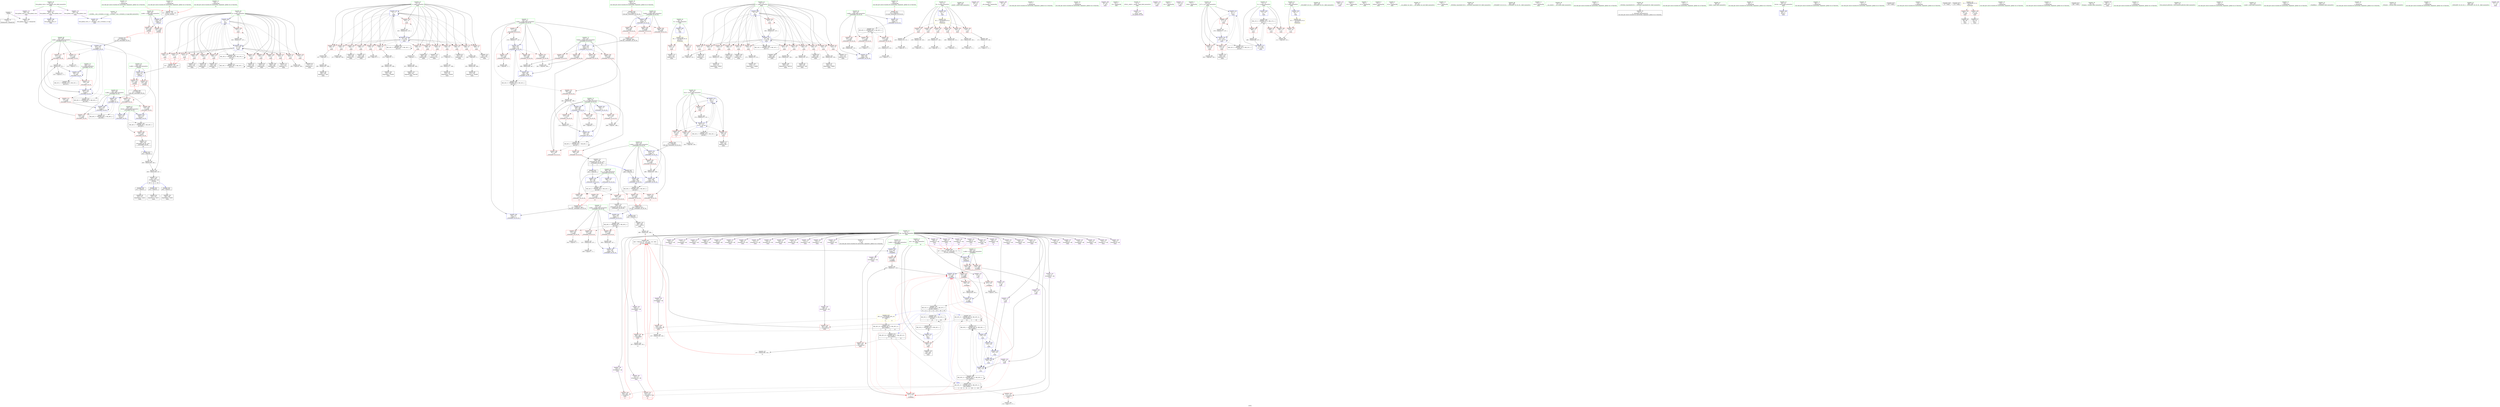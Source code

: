 digraph "SVFG" {
	label="SVFG";

	Node0x55b525a0c000 [shape=record,color=grey,label="{NodeID: 0\nNullPtr}"];
	Node0x55b525a0c000 -> Node0x55b525a3e370[style=solid];
	Node0x55b525a0c000 -> Node0x55b525a4ca00[style=solid];
	Node0x55b525a77400 [shape=record,color=black,label="{NodeID: 526\nMR_46V_3 = PHI(MR_46V_4, MR_46V_2, )\npts\{504 \}\n}"];
	Node0x55b525a77400 -> Node0x55b525a4b0e0[style=dashed];
	Node0x55b525a56f80 [shape=record,color=grey,label="{NodeID: 443\n280 = Binary(279, 189, )\n}"];
	Node0x55b525a56f80 -> Node0x55b525a3c130[style=solid];
	Node0x55b525a4b830 [shape=record,color=red,label="{NodeID: 277\n577\<--540\n\<--x.addr\n_Z3MulIiET_S0_S0_S0_\n}"];
	Node0x55b525a4b830 -> Node0x55b525a57700[style=solid];
	Node0x55b525a3f5e0 [shape=record,color=red,label="{NodeID: 194\n212\<--73\n\<--i\nmain\n}"];
	Node0x55b525a3f5e0 -> Node0x55b525a55d80[style=solid];
	Node0x55b525a3c6e0 [shape=record,color=black,label="{NodeID: 111\n311\<--310\nidxprom111\<--\nmain\n}"];
	Node0x55b525a3a7d0 [shape=record,color=green,label="{NodeID: 28\n364\<--1\n\<--dummyObj\nCan only get source location for instruction, argument, global var or function.|{<s0>17}}"];
	Node0x55b525a3a7d0:s0 -> Node0x55b525a9e1e0[style=solid,color=red];
	Node0x55b525a9e1e0 [shape=record,color=black,label="{NodeID: 637\n452 = PHI(364, )\n1st arg _Z3PowIiET_S0_S0_S0_ }"];
	Node0x55b525a9e1e0 -> Node0x55b525a4e020[style=solid];
	Node0x55b525a80630 [shape=record,color=yellow,style=double,label="{NodeID: 554\n8V_1 = ENCHI(MR_8V_0)\npts\{22 \}\nFun[main]}"];
	Node0x55b525a80630 -> Node0x55b525a44860[style=dashed];
	Node0x55b525a80630 -> Node0x55b525a44930[style=dashed];
	Node0x55b525a80630 -> Node0x55b525a44a00[style=dashed];
	Node0x55b525a80630 -> Node0x55b525a44ad0[style=dashed];
	Node0x55b525a80630 -> Node0x55b525a44ba0[style=dashed];
	Node0x55b525a80630 -> Node0x55b525a44c70[style=dashed];
	Node0x55b525a59980 [shape=record,color=grey,label="{NodeID: 471\n210 = cmp(209, 17, )\n}"];
	Node0x55b525a4cfe0 [shape=record,color=blue,label="{NodeID: 305\n146\<--118\n\<--\nmain\n}"];
	Node0x55b525a4cfe0 -> Node0x55b525a73d00[style=dashed];
	Node0x55b525a4cfe0 -> Node0x55b525a7c400[style=dashed];
	Node0x55b525a4cfe0 -> Node0x55b525a7d300[style=dashed];
	Node0x55b525a40ca0 [shape=record,color=red,label="{NodeID: 222\n233\<--77\n\<--k\nmain\n}"];
	Node0x55b525a40ca0 -> Node0x55b525a3bab0[style=solid];
	Node0x55b525a42750 [shape=record,color=purple,label="{NodeID: 139\n215\<--8\narrayidx47\<--dp\nmain\n}"];
	Node0x55b525a3d270 [shape=record,color=green,label="{NodeID: 56\n386\<--387\nprintf\<--printf_field_insensitive\n}"];
	Node0x55b525a47340 [shape=record,color=grey,label="{NodeID: 499\n476 = cmp(475, 17, )\n}"];
	Node0x55b525a4e6a0 [shape=record,color=blue,label="{NodeID: 333\n507\<--502\ny.addr\<--y\n_Z3GcdIiET_S0_S0_\n}"];
	Node0x55b525a4e6a0 -> Node0x55b525a4b350[style=dashed];
	Node0x55b525a4e6a0 -> Node0x55b525a4b420[style=dashed];
	Node0x55b525a4e6a0 -> Node0x55b525a4b4f0[style=dashed];
	Node0x55b525a4e6a0 -> Node0x55b525a4b5c0[style=dashed];
	Node0x55b525a4e6a0 -> Node0x55b525a4e9e0[style=dashed];
	Node0x55b525a4e6a0 -> Node0x55b525a77e00[style=dashed];
	Node0x55b525a4a240 [shape=record,color=red,label="{NodeID: 250\n421\<--420\n\<--\n_Z3addRxx\n}"];
	Node0x55b525a4a240 -> Node0x55b525a5ba80[style=solid];
	Node0x55b525a43e10 [shape=record,color=purple,label="{NodeID: 167\n88\<--25\n\<--.str.1\nmain\n}"];
	Node0x55b525a3ea80 [shape=record,color=black,label="{NodeID: 84\n173\<--172\nidxprom24\<--\nmain\n}"];
	Node0x55b525a12400 [shape=record,color=green,label="{NodeID: 1\n7\<--1\n__dso_handle\<--dummyObj\nGlob }"];
	Node0x55b525a77900 [shape=record,color=black,label="{NodeID: 527\nMR_48V_3 = PHI(MR_48V_4, MR_48V_2, )\npts\{506 \}\n}"];
	Node0x55b525a57100 [shape=record,color=grey,label="{NodeID: 444\n267 = Binary(266, 135, )\n|{<s0>13}}"];
	Node0x55b525a57100:s0 -> Node0x55b525a9f870[style=solid,color=red];
	Node0x55b525a4b900 [shape=record,color=red,label="{NodeID: 278\n580\<--540\n\<--x.addr\n_Z3MulIiET_S0_S0_S0_\n}"];
	Node0x55b525a4b900 -> Node0x55b525a5bf00[style=solid];
	Node0x55b525a3f6b0 [shape=record,color=red,label="{NodeID: 195\n227\<--73\n\<--i\nmain\n}"];
	Node0x55b525a3f6b0 -> Node0x55b525a3f2a0[style=solid];
	Node0x55b525a3c7b0 [shape=record,color=black,label="{NodeID: 112\n314\<--313\nidxprom113\<--\nmain\n}"];
	Node0x55b525a3a8d0 [shape=record,color=green,label="{NodeID: 29\n365\<--1\n\<--dummyObj\nCan only get source location for instruction, argument, global var or function.|{<s0>17}}"];
	Node0x55b525a3a8d0:s0 -> Node0x55b525a9e320[style=solid,color=red];
	Node0x55b525a9e320 [shape=record,color=black,label="{NodeID: 638\n453 = PHI(365, )\n2nd arg _Z3PowIiET_S0_S0_S0_ }"];
	Node0x55b525a9e320 -> Node0x55b525a4e0f0[style=solid];
	Node0x55b525a59b00 [shape=record,color=grey,label="{NodeID: 472\n306 = cmp(305, 17, )\n}"];
	Node0x55b525a59b00 -> Node0x55b525a56200[style=solid];
	Node0x55b525a4d0b0 [shape=record,color=blue,label="{NodeID: 306\n73\<--107\ni\<--\nmain\n}"];
	Node0x55b525a4d0b0 -> Node0x55b525a45150[style=dashed];
	Node0x55b525a4d0b0 -> Node0x55b525a45220[style=dashed];
	Node0x55b525a4d0b0 -> Node0x55b525a3f440[style=dashed];
	Node0x55b525a4d0b0 -> Node0x55b525a3f510[style=dashed];
	Node0x55b525a4d0b0 -> Node0x55b525a3f5e0[style=dashed];
	Node0x55b525a4d0b0 -> Node0x55b525a3f6b0[style=dashed];
	Node0x55b525a4d0b0 -> Node0x55b525a3f780[style=dashed];
	Node0x55b525a4d0b0 -> Node0x55b525a3f850[style=dashed];
	Node0x55b525a4d0b0 -> Node0x55b525a3f920[style=dashed];
	Node0x55b525a4d0b0 -> Node0x55b525a3f9f0[style=dashed];
	Node0x55b525a4d0b0 -> Node0x55b525a3fac0[style=dashed];
	Node0x55b525a4d0b0 -> Node0x55b525a3fb90[style=dashed];
	Node0x55b525a4d0b0 -> Node0x55b525a3fc60[style=dashed];
	Node0x55b525a4d0b0 -> Node0x55b525a4d4c0[style=dashed];
	Node0x55b525a4d0b0 -> Node0x55b525a71f00[style=dashed];
	Node0x55b525a40d70 [shape=record,color=red,label="{NodeID: 223\n253\<--77\n\<--k\nmain\n|{<s0>12}}"];
	Node0x55b525a40d70:s0 -> Node0x55b525a9e460[style=solid,color=red];
	Node0x55b525a42820 [shape=record,color=purple,label="{NodeID: 140\n220\<--8\narrayidx51\<--dp\nmain\n}"];
	Node0x55b525a3d370 [shape=record,color=green,label="{NodeID: 57\n409\<--410\nx.addr\<--x.addr_field_insensitive\n_Z3addRxx\n}"];
	Node0x55b525a3d370 -> Node0x55b525a49e30[style=solid];
	Node0x55b525a3d370 -> Node0x55b525a49f00[style=solid];
	Node0x55b525a3d370 -> Node0x55b525a49fd0[style=solid];
	Node0x55b525a3d370 -> Node0x55b525a4da70[style=solid];
	Node0x55b525a474c0 [shape=record,color=grey,label="{NodeID: 500\n472 = cmp(471, 17, )\n}"];
	Node0x55b525a4e770 [shape=record,color=blue,label="{NodeID: 334\n503\<--516\nretval\<--\n_Z3GcdIiET_S0_S0_\n}"];
	Node0x55b525a4e770 -> Node0x55b525a77400[style=dashed];
	Node0x55b525a4a310 [shape=record,color=red,label="{NodeID: 251\n426\<--425\n\<--\n_Z3addRxx\n}"];
	Node0x55b525a4a310 -> Node0x55b525a59500[style=solid];
	Node0x55b525a43ee0 [shape=record,color=purple,label="{NodeID: 168\n93\<--28\n\<--.str.2\nmain\n}"];
	Node0x55b525a3eb50 [shape=record,color=black,label="{NodeID: 85\n184\<--183\nidxprom29\<--add\nmain\n}"];
	Node0x55b525a35070 [shape=record,color=green,label="{NodeID: 2\n17\<--1\n\<--dummyObj\nCan only get source location for instruction, argument, global var or function.}"];
	Node0x55b525a77e00 [shape=record,color=black,label="{NodeID: 528\nMR_50V_3 = PHI(MR_50V_4, MR_50V_2, )\npts\{508 \}\n}"];
	Node0x55b525a57280 [shape=record,color=grey,label="{NodeID: 445\n275 = Binary(274, 121, )\n}"];
	Node0x55b525a57280 -> Node0x55b525a3c060[style=solid];
	Node0x55b525a4b9d0 [shape=record,color=red,label="{NodeID: 279\n583\<--540\n\<--x.addr\n_Z3MulIiET_S0_S0_S0_\n}"];
	Node0x55b525a4b9d0 -> Node0x55b525a5bc00[style=solid];
	Node0x55b525a3f780 [shape=record,color=red,label="{NodeID: 196\n244\<--73\n\<--i\nmain\n}"];
	Node0x55b525a3f780 -> Node0x55b525a58300[style=solid];
	Node0x55b525a3c880 [shape=record,color=black,label="{NodeID: 113\n317\<--316\nidxprom115\<--\nmain\n}"];
	Node0x55b525a3a9d0 [shape=record,color=green,label="{NodeID: 30\n423\<--1\n\<--dummyObj\nCan only get source location for instruction, argument, global var or function.}"];
	Node0x55b525a9e460 [shape=record,color=black,label="{NodeID: 639\n432 = PHI(221, 253, 283, )\n0th arg _Z3lcmii }"];
	Node0x55b525a9e460 -> Node0x55b525a4ddb0[style=solid];
	Node0x55b525a59c80 [shape=record,color=grey,label="{NodeID: 473\n524 = cmp(522, 17, )\n}"];
	Node0x55b525a4d180 [shape=record,color=blue,label="{NodeID: 307\n75\<--17\nj\<--\nmain\n}"];
	Node0x55b525a4d180 -> Node0x55b525a3fd30[style=dashed];
	Node0x55b525a4d180 -> Node0x55b525a3fe00[style=dashed];
	Node0x55b525a4d180 -> Node0x55b525a3fed0[style=dashed];
	Node0x55b525a4d180 -> Node0x55b525a3ffa0[style=dashed];
	Node0x55b525a4d180 -> Node0x55b525a40070[style=dashed];
	Node0x55b525a4d180 -> Node0x55b525a40140[style=dashed];
	Node0x55b525a4d180 -> Node0x55b525a40210[style=dashed];
	Node0x55b525a4d180 -> Node0x55b525a402e0[style=dashed];
	Node0x55b525a4d180 -> Node0x55b525a403b0[style=dashed];
	Node0x55b525a4d180 -> Node0x55b525a40480[style=dashed];
	Node0x55b525a4d180 -> Node0x55b525a40550[style=dashed];
	Node0x55b525a4d180 -> Node0x55b525a40620[style=dashed];
	Node0x55b525a4d180 -> Node0x55b525a406f0[style=dashed];
	Node0x55b525a4d180 -> Node0x55b525a407c0[style=dashed];
	Node0x55b525a4d180 -> Node0x55b525a4d180[style=dashed];
	Node0x55b525a4d180 -> Node0x55b525a4d3f0[style=dashed];
	Node0x55b525a4d180 -> Node0x55b525a72400[style=dashed];
	Node0x55b525a40e40 [shape=record,color=red,label="{NodeID: 224\n263\<--77\n\<--k\nmain\n}"];
	Node0x55b525a40e40 -> Node0x55b525a3bf90[style=solid];
	Node0x55b525a428f0 [shape=record,color=purple,label="{NodeID: 141\n226\<--8\narrayidx54\<--dp\nmain\n|{<s0>11}}"];
	Node0x55b525a428f0:s0 -> Node0x55b525a9f230[style=solid,color=red];
	Node0x55b525a3d440 [shape=record,color=green,label="{NodeID: 58\n411\<--412\ny.addr\<--y.addr_field_insensitive\n_Z3addRxx\n}"];
	Node0x55b525a3d440 -> Node0x55b525a4a0a0[style=solid];
	Node0x55b525a3d440 -> Node0x55b525a4db40[style=solid];
	Node0x55b525a4e840 [shape=record,color=blue,label="{NodeID: 335\n509\<--522\nz\<--rem\n_Z3GcdIiET_S0_S0_\n}"];
	Node0x55b525a4e840 -> Node0x55b525a4b690[style=dashed];
	Node0x55b525a4e840 -> Node0x55b525a4e840[style=dashed];
	Node0x55b525a4e840 -> Node0x55b525a78300[style=dashed];
	Node0x55b525a4a3e0 [shape=record,color=red,label="{NodeID: 252\n440\<--434\n\<--x.addr\n_Z3lcmii\n}"];
	Node0x55b525a4a3e0 -> Node0x55b525a57880[style=solid];
	Node0x55b525a43fb0 [shape=record,color=purple,label="{NodeID: 169\n94\<--30\n\<--.str.3\nmain\n}"];
	Node0x55b525a3ec20 [shape=record,color=black,label="{NodeID: 86\n190\<--188\nidxprom32\<--lnot\nmain\n}"];
	Node0x55b525a21c50 [shape=record,color=green,label="{NodeID: 3\n23\<--1\n.str\<--dummyObj\nGlob }"];
	Node0x55b525a78300 [shape=record,color=black,label="{NodeID: 529\nMR_52V_2 = PHI(MR_52V_4, MR_52V_1, )\npts\{510 \}\n}"];
	Node0x55b525a57400 [shape=record,color=grey,label="{NodeID: 446\n271 = Binary(270, 139, )\n}"];
	Node0x55b525a57400 -> Node0x55b525a5a580[style=solid];
	Node0x55b525a4baa0 [shape=record,color=red,label="{NodeID: 280\n588\<--540\n\<--x.addr\n_Z3MulIiET_S0_S0_S0_\n}"];
	Node0x55b525a4baa0 -> Node0x55b525a58780[style=solid];
	Node0x55b525a3f850 [shape=record,color=red,label="{NodeID: 197\n257\<--73\n\<--i\nmain\n}"];
	Node0x55b525a3f850 -> Node0x55b525a3bdf0[style=solid];
	Node0x55b525a3c950 [shape=record,color=black,label="{NodeID: 114\n320\<--319\nidxprom117\<--\nmain\n}"];
	Node0x55b525a3aad0 [shape=record,color=green,label="{NodeID: 31\n4\<--6\n_ZStL8__ioinit\<--_ZStL8__ioinit_field_insensitive\nGlob }"];
	Node0x55b525a3aad0 -> Node0x55b525a41b20[style=solid];
	Node0x55b525a9e740 [shape=record,color=black,label="{NodeID: 640\n433 = PHI(121, 130, 139, )\n1st arg _Z3lcmii }"];
	Node0x55b525a9e740 -> Node0x55b525a4de80[style=solid];
	Node0x55b525a59e00 [shape=record,color=grey,label="{NodeID: 474\n217 = cmp(216, 17, )\n}"];
	Node0x55b525a59e00 -> Node0x55b525a55f00[style=solid];
	Node0x55b525a4d250 [shape=record,color=blue,label="{NodeID: 308\n77\<--17\nk\<--\nmain\n}"];
	Node0x55b525a4d250 -> Node0x55b525a40890[style=dashed];
	Node0x55b525a4d250 -> Node0x55b525a40960[style=dashed];
	Node0x55b525a4d250 -> Node0x55b525a40a30[style=dashed];
	Node0x55b525a4d250 -> Node0x55b525a40b00[style=dashed];
	Node0x55b525a4d250 -> Node0x55b525a40bd0[style=dashed];
	Node0x55b525a4d250 -> Node0x55b525a40ca0[style=dashed];
	Node0x55b525a4d250 -> Node0x55b525a40d70[style=dashed];
	Node0x55b525a4d250 -> Node0x55b525a40e40[style=dashed];
	Node0x55b525a4d250 -> Node0x55b525a40f10[style=dashed];
	Node0x55b525a4d250 -> Node0x55b525a40fe0[style=dashed];
	Node0x55b525a4d250 -> Node0x55b525a410b0[style=dashed];
	Node0x55b525a4d250 -> Node0x55b525a41180[style=dashed];
	Node0x55b525a4d250 -> Node0x55b525a41250[style=dashed];
	Node0x55b525a4d250 -> Node0x55b525a4d320[style=dashed];
	Node0x55b525a4d250 -> Node0x55b525a7ce00[style=dashed];
	Node0x55b525a40f10 [shape=record,color=red,label="{NodeID: 225\n283\<--77\n\<--k\nmain\n|{<s0>14}}"];
	Node0x55b525a40f10:s0 -> Node0x55b525a9e460[style=solid,color=red];
	Node0x55b525a429c0 [shape=record,color=purple,label="{NodeID: 142\n229\<--8\narrayidx56\<--dp\nmain\n}"];
	Node0x55b525a3d510 [shape=record,color=green,label="{NodeID: 59\n434\<--435\nx.addr\<--x.addr_field_insensitive\n_Z3lcmii\n}"];
	Node0x55b525a3d510 -> Node0x55b525a4a3e0[style=solid];
	Node0x55b525a3d510 -> Node0x55b525a4a4b0[style=solid];
	Node0x55b525a3d510 -> Node0x55b525a4ddb0[style=solid];
	Node0x55b525a4e910 [shape=record,color=blue,label="{NodeID: 336\n505\<--526\nx.addr\<--\n_Z3GcdIiET_S0_S0_\n}"];
	Node0x55b525a4e910 -> Node0x55b525a4b280[style=dashed];
	Node0x55b525a4e910 -> Node0x55b525a4e910[style=dashed];
	Node0x55b525a4e910 -> Node0x55b525a77900[style=dashed];
	Node0x55b525a4a4b0 [shape=record,color=red,label="{NodeID: 253\n441\<--434\n\<--x.addr\n_Z3lcmii\n|{<s0>20}}"];
	Node0x55b525a4a4b0:s0 -> Node0x55b525a9faf0[style=solid,color=red];
	Node0x55b525a44080 [shape=record,color=purple,label="{NodeID: 170\n102\<--33\n\<--.str.4\nmain\n}"];
	Node0x55b525a3ecf0 [shape=record,color=black,label="{NodeID: 87\n193\<--192\nidxprom34\<--\nmain\n}"];
	Node0x55b525a38e80 [shape=record,color=green,label="{NodeID: 4\n25\<--1\n.str.1\<--dummyObj\nGlob }"];
	Node0x55b525a78800 [shape=record,color=black,label="{NodeID: 530\nMR_38V_4 = PHI(MR_38V_5, MR_38V_3, )\npts\{455 \}\n}"];
	Node0x55b525a78800 -> Node0x55b525a4a7f0[style=dashed];
	Node0x55b525a78800 -> Node0x55b525a4a8c0[style=dashed];
	Node0x55b525a78800 -> Node0x55b525a4a990[style=dashed];
	Node0x55b525a78800 -> Node0x55b525a4e430[style=dashed];
	Node0x55b525a57580 [shape=record,color=grey,label="{NodeID: 447\n557 = Binary(556, 107, )\n}"];
	Node0x55b525a57580 -> Node0x55b525a5a880[style=solid];
	Node0x55b525a4bb70 [shape=record,color=red,label="{NodeID: 281\n553\<--542\n\<--y.addr\n_Z3MulIiET_S0_S0_S0_\n}"];
	Node0x55b525a4bb70 -> Node0x55b525a5a400[style=solid];
	Node0x55b525a3f920 [shape=record,color=red,label="{NodeID: 198\n274\<--73\n\<--i\nmain\n}"];
	Node0x55b525a3f920 -> Node0x55b525a57280[style=solid];
	Node0x55b525a3ca20 [shape=record,color=black,label="{NodeID: 115\n353\<--352\nidxprom135\<--\nmain\n}"];
	Node0x55b525a3abd0 [shape=record,color=green,label="{NodeID: 32\n8\<--15\ndp\<--dp_field_insensitive\nGlob }"];
	Node0x55b525a3abd0 -> Node0x55b525a3e470[style=solid];
	Node0x55b525a3abd0 -> Node0x55b525a41bf0[style=solid];
	Node0x55b525a3abd0 -> Node0x55b525a41cc0[style=solid];
	Node0x55b525a3abd0 -> Node0x55b525a41d90[style=solid];
	Node0x55b525a3abd0 -> Node0x55b525a41e60[style=solid];
	Node0x55b525a3abd0 -> Node0x55b525a41f30[style=solid];
	Node0x55b525a3abd0 -> Node0x55b525a42000[style=solid];
	Node0x55b525a3abd0 -> Node0x55b525a420d0[style=solid];
	Node0x55b525a3abd0 -> Node0x55b525a421a0[style=solid];
	Node0x55b525a3abd0 -> Node0x55b525a42270[style=solid];
	Node0x55b525a3abd0 -> Node0x55b525a42340[style=solid];
	Node0x55b525a3abd0 -> Node0x55b525a42410[style=solid];
	Node0x55b525a3abd0 -> Node0x55b525a424e0[style=solid];
	Node0x55b525a3abd0 -> Node0x55b525a425b0[style=solid];
	Node0x55b525a3abd0 -> Node0x55b525a42680[style=solid];
	Node0x55b525a3abd0 -> Node0x55b525a42750[style=solid];
	Node0x55b525a3abd0 -> Node0x55b525a42820[style=solid];
	Node0x55b525a3abd0 -> Node0x55b525a428f0[style=solid];
	Node0x55b525a3abd0 -> Node0x55b525a429c0[style=solid];
	Node0x55b525a3abd0 -> Node0x55b525a42a90[style=solid];
	Node0x55b525a3abd0 -> Node0x55b525a42b60[style=solid];
	Node0x55b525a3abd0 -> Node0x55b525a42c30[style=solid];
	Node0x55b525a3abd0 -> Node0x55b525a42d00[style=solid];
	Node0x55b525a3abd0 -> Node0x55b525a42dd0[style=solid];
	Node0x55b525a3abd0 -> Node0x55b525a42ea0[style=solid];
	Node0x55b525a3abd0 -> Node0x55b525a42f70[style=solid];
	Node0x55b525a3abd0 -> Node0x55b525a43040[style=solid];
	Node0x55b525a3abd0 -> Node0x55b525a43110[style=solid];
	Node0x55b525a3abd0 -> Node0x55b525a431e0[style=solid];
	Node0x55b525a3abd0 -> Node0x55b525a432b0[style=solid];
	Node0x55b525a3abd0 -> Node0x55b525a43380[style=solid];
	Node0x55b525a3abd0 -> Node0x55b525a43450[style=solid];
	Node0x55b525a3abd0 -> Node0x55b525a43520[style=solid];
	Node0x55b525a3abd0 -> Node0x55b525a435f0[style=solid];
	Node0x55b525a3abd0 -> Node0x55b525a436c0[style=solid];
	Node0x55b525a3abd0 -> Node0x55b525a43790[style=solid];
	Node0x55b525a3abd0 -> Node0x55b525a43860[style=solid];
	Node0x55b525a3abd0 -> Node0x55b525a43930[style=solid];
	Node0x55b525a3abd0 -> Node0x55b525a43a00[style=solid];
	Node0x55b525a3abd0 -> Node0x55b525a43ad0[style=solid];
	Node0x55b525a3abd0 -> Node0x55b525a43ba0[style=solid];
	Node0x55b525a3abd0 -> Node0x55b525a43c70[style=solid];
	Node0x55b525a9e900 [shape=record,color=black,label="{NodeID: 641\n537 = PHI(478, 486, )\n0th arg _Z3MulIiET_S0_S0_S0_ }"];
	Node0x55b525a9e900 -> Node0x55b525a4eb80[style=solid];
	Node0x55b525a59f80 [shape=record,color=grey,label="{NodeID: 475\n514 = cmp(513, 17, )\n}"];
	Node0x55b525a4d320 [shape=record,color=blue,label="{NodeID: 309\n77\<--328\nk\<--inc\nmain\n}"];
	Node0x55b525a4d320 -> Node0x55b525a40890[style=dashed];
	Node0x55b525a4d320 -> Node0x55b525a40960[style=dashed];
	Node0x55b525a4d320 -> Node0x55b525a40a30[style=dashed];
	Node0x55b525a4d320 -> Node0x55b525a40b00[style=dashed];
	Node0x55b525a4d320 -> Node0x55b525a40bd0[style=dashed];
	Node0x55b525a4d320 -> Node0x55b525a40ca0[style=dashed];
	Node0x55b525a4d320 -> Node0x55b525a40d70[style=dashed];
	Node0x55b525a4d320 -> Node0x55b525a40e40[style=dashed];
	Node0x55b525a4d320 -> Node0x55b525a40f10[style=dashed];
	Node0x55b525a4d320 -> Node0x55b525a40fe0[style=dashed];
	Node0x55b525a4d320 -> Node0x55b525a410b0[style=dashed];
	Node0x55b525a4d320 -> Node0x55b525a41180[style=dashed];
	Node0x55b525a4d320 -> Node0x55b525a41250[style=dashed];
	Node0x55b525a4d320 -> Node0x55b525a4d320[style=dashed];
	Node0x55b525a4d320 -> Node0x55b525a7ce00[style=dashed];
	Node0x55b525a40fe0 [shape=record,color=red,label="{NodeID: 226\n293\<--77\n\<--k\nmain\n}"];
	Node0x55b525a40fe0 -> Node0x55b525a3c470[style=solid];
	Node0x55b525a42a90 [shape=record,color=purple,label="{NodeID: 143\n232\<--8\narrayidx58\<--dp\nmain\n}"];
	Node0x55b525a3d5e0 [shape=record,color=green,label="{NodeID: 60\n436\<--437\ny.addr\<--y.addr_field_insensitive\n_Z3lcmii\n}"];
	Node0x55b525a3d5e0 -> Node0x55b525a4a580[style=solid];
	Node0x55b525a3d5e0 -> Node0x55b525a4a650[style=solid];
	Node0x55b525a3d5e0 -> Node0x55b525a4de80[style=solid];
	Node0x55b525a4e9e0 [shape=record,color=blue,label="{NodeID: 337\n507\<--528\ny.addr\<--\n_Z3GcdIiET_S0_S0_\n}"];
	Node0x55b525a4e9e0 -> Node0x55b525a4b420[style=dashed];
	Node0x55b525a4e9e0 -> Node0x55b525a4b4f0[style=dashed];
	Node0x55b525a4e9e0 -> Node0x55b525a4b5c0[style=dashed];
	Node0x55b525a4e9e0 -> Node0x55b525a4e9e0[style=dashed];
	Node0x55b525a4e9e0 -> Node0x55b525a77e00[style=dashed];
	Node0x55b525a4a580 [shape=record,color=red,label="{NodeID: 254\n442\<--436\n\<--y.addr\n_Z3lcmii\n|{<s0>20}}"];
	Node0x55b525a4a580:s0 -> Node0x55b525a9fc00[style=solid,color=red];
	Node0x55b525a44150 [shape=record,color=purple,label="{NodeID: 171\n113\<--35\n\<--.str.5\nmain\n}"];
	Node0x55b525a3edc0 [shape=record,color=black,label="{NodeID: 88\n196\<--195\nidxprom36\<--\nmain\n}"];
	Node0x55b525a38f10 [shape=record,color=green,label="{NodeID: 5\n27\<--1\nstdin\<--dummyObj\nGlob }"];
	Node0x55b525a78d00 [shape=record,color=black,label="{NodeID: 531\nMR_40V_3 = PHI(MR_40V_4, MR_40V_2, )\npts\{457 \}\n}"];
	Node0x55b525a78d00 -> Node0x55b525a4aa60[style=dashed];
	Node0x55b525a78d00 -> Node0x55b525a4ab30[style=dashed];
	Node0x55b525a78d00 -> Node0x55b525a4ac00[style=dashed];
	Node0x55b525a78d00 -> Node0x55b525a4e500[style=dashed];
	Node0x55b525a57700 [shape=record,color=grey,label="{NodeID: 448\n578 = Binary(577, 107, )\n}"];
	Node0x55b525a57700 -> Node0x55b525a4f060[style=solid];
	Node0x55b525a4bc40 [shape=record,color=red,label="{NodeID: 282\n556\<--542\n\<--y.addr\n_Z3MulIiET_S0_S0_S0_\n}"];
	Node0x55b525a4bc40 -> Node0x55b525a57580[style=solid];
	Node0x55b525a3f9f0 [shape=record,color=red,label="{NodeID: 199\n287\<--73\n\<--i\nmain\n}"];
	Node0x55b525a3f9f0 -> Node0x55b525a3c2d0[style=solid];
	Node0x55b525a414a0 [shape=record,color=black,label="{NodeID: 116\n356\<--355\nidxprom137\<--\nmain\n}"];
	Node0x55b525a3acd0 [shape=record,color=green,label="{NodeID: 33\n16\<--18\nT\<--T_field_insensitive\nGlob }"];
	Node0x55b525a3acd0 -> Node0x55b525a445f0[style=solid];
	Node0x55b525a3acd0 -> Node0x55b525a4c530[style=solid];
	Node0x55b525a9ea50 [shape=record,color=black,label="{NodeID: 642\n538 = PHI(479, 487, )\n1st arg _Z3MulIiET_S0_S0_S0_ }"];
	Node0x55b525a9ea50 -> Node0x55b525a4ec50[style=solid];
	Node0x55b525a5a100 [shape=record,color=grey,label="{NodeID: 476\n242 = cmp(241, 17, )\n}"];
	Node0x55b525a4d3f0 [shape=record,color=blue,label="{NodeID: 310\n75\<--333\nj\<--inc122\nmain\n}"];
	Node0x55b525a4d3f0 -> Node0x55b525a3fd30[style=dashed];
	Node0x55b525a4d3f0 -> Node0x55b525a3fe00[style=dashed];
	Node0x55b525a4d3f0 -> Node0x55b525a3fed0[style=dashed];
	Node0x55b525a4d3f0 -> Node0x55b525a3ffa0[style=dashed];
	Node0x55b525a4d3f0 -> Node0x55b525a40070[style=dashed];
	Node0x55b525a4d3f0 -> Node0x55b525a40140[style=dashed];
	Node0x55b525a4d3f0 -> Node0x55b525a40210[style=dashed];
	Node0x55b525a4d3f0 -> Node0x55b525a402e0[style=dashed];
	Node0x55b525a4d3f0 -> Node0x55b525a403b0[style=dashed];
	Node0x55b525a4d3f0 -> Node0x55b525a40480[style=dashed];
	Node0x55b525a4d3f0 -> Node0x55b525a40550[style=dashed];
	Node0x55b525a4d3f0 -> Node0x55b525a40620[style=dashed];
	Node0x55b525a4d3f0 -> Node0x55b525a406f0[style=dashed];
	Node0x55b525a4d3f0 -> Node0x55b525a407c0[style=dashed];
	Node0x55b525a4d3f0 -> Node0x55b525a4d180[style=dashed];
	Node0x55b525a4d3f0 -> Node0x55b525a4d3f0[style=dashed];
	Node0x55b525a4d3f0 -> Node0x55b525a72400[style=dashed];
	Node0x55b525a410b0 [shape=record,color=red,label="{NodeID: 227\n310\<--77\n\<--k\nmain\n}"];
	Node0x55b525a410b0 -> Node0x55b525a3c6e0[style=solid];
	Node0x55b525a42b60 [shape=record,color=purple,label="{NodeID: 144\n235\<--8\narrayidx60\<--dp\nmain\n}"];
	Node0x55b525a42b60 -> Node0x55b525a49a20[style=solid];
	Node0x55b525a3d6b0 [shape=record,color=green,label="{NodeID: 61\n444\<--445\n_Z3GcdIiET_S0_S0_\<--_Z3GcdIiET_S0_S0__field_insensitive\n}"];
	Node0x55b525a70600 [shape=record,color=black,label="{NodeID: 504\nMR_26V_13 = PHI(MR_26V_23, MR_26V_12, )\npts\{150000 \}\n|{|<s5>9|<s6>9|<s7>16|<s8>16}}"];
	Node0x55b525a70600 -> Node0x55b525a49880[style=dashed];
	Node0x55b525a70600 -> Node0x55b525a49950[style=dashed];
	Node0x55b525a70600 -> Node0x55b525a49c90[style=dashed];
	Node0x55b525a70600 -> Node0x55b525a70600[style=dashed];
	Node0x55b525a70600 -> Node0x55b525a7d300[style=dashed];
	Node0x55b525a70600:s5 -> Node0x55b525a4a170[style=dashed,color=red];
	Node0x55b525a70600:s6 -> Node0x55b525a4dc10[style=dashed,color=red];
	Node0x55b525a70600:s7 -> Node0x55b525a4a170[style=dashed,color=red];
	Node0x55b525a70600:s8 -> Node0x55b525a4dc10[style=dashed,color=red];
	Node0x55b525a4eab0 [shape=record,color=blue,label="{NodeID: 338\n503\<--531\nretval\<--\n_Z3GcdIiET_S0_S0_\n}"];
	Node0x55b525a4eab0 -> Node0x55b525a77400[style=dashed];
	Node0x55b525a4a650 [shape=record,color=red,label="{NodeID: 255\n447\<--436\n\<--y.addr\n_Z3lcmii\n}"];
	Node0x55b525a4a650 -> Node0x55b525a57a00[style=solid];
	Node0x55b525a44220 [shape=record,color=purple,label="{NodeID: 172\n384\<--37\n\<--.str.6\nmain\n}"];
	Node0x55b525a3ee90 [shape=record,color=black,label="{NodeID: 89\n199\<--198\nidxprom38\<--\nmain\n}"];
	Node0x55b525a38fa0 [shape=record,color=green,label="{NodeID: 6\n28\<--1\n.str.2\<--dummyObj\nGlob }"];
	Node0x55b525a79200 [shape=record,color=black,label="{NodeID: 532\nMR_44V_3 = PHI(MR_44V_5, MR_44V_2, )\npts\{461 \}\n}"];
	Node0x55b525a79200 -> Node0x55b525a4af40[style=dashed];
	Node0x55b525a79200 -> Node0x55b525a4b010[style=dashed];
	Node0x55b525a79200 -> Node0x55b525a4e360[style=dashed];
	Node0x55b525a79200 -> Node0x55b525a79200[style=dashed];
	Node0x55b525a57880 [shape=record,color=grey,label="{NodeID: 449\n446 = Binary(440, 443, )\n}"];
	Node0x55b525a57880 -> Node0x55b525a57a00[style=solid];
	Node0x55b525a4bd10 [shape=record,color=red,label="{NodeID: 283\n592\<--542\n\<--y.addr\n_Z3MulIiET_S0_S0_S0_\n}"];
	Node0x55b525a4bd10 -> Node0x55b525a58900[style=solid];
	Node0x55b525a3fac0 [shape=record,color=red,label="{NodeID: 200\n301\<--73\n\<--i\nmain\n}"];
	Node0x55b525a3fac0 -> Node0x55b525a56500[style=solid];
	Node0x55b525a41570 [shape=record,color=black,label="{NodeID: 117\n359\<--358\nidxprom139\<--\nmain\n}"];
	Node0x55b525a3add0 [shape=record,color=green,label="{NodeID: 34\n19\<--20\nN\<--N_field_insensitive\nGlob }"];
	Node0x55b525a3add0 -> Node0x55b525a446c0[style=solid];
	Node0x55b525a3add0 -> Node0x55b525a44790[style=solid];
	Node0x55b525a3add0 -> Node0x55b525a4c600[style=solid];
	Node0x55b525a9eba0 [shape=record,color=black,label="{NodeID: 643\n539 = PHI(480, 488, )\n2nd arg _Z3MulIiET_S0_S0_S0_ }"];
	Node0x55b525a9eba0 -> Node0x55b525a4ed20[style=solid];
	Node0x55b525a5a280 [shape=record,color=grey,label="{NodeID: 477\n350 = cmp(349, 164, )\n}"];
	Node0x55b525a4d4c0 [shape=record,color=blue,label="{NodeID: 311\n73\<--338\ni\<--inc125\nmain\n}"];
	Node0x55b525a4d4c0 -> Node0x55b525a45150[style=dashed];
	Node0x55b525a4d4c0 -> Node0x55b525a45220[style=dashed];
	Node0x55b525a4d4c0 -> Node0x55b525a3f440[style=dashed];
	Node0x55b525a4d4c0 -> Node0x55b525a3f510[style=dashed];
	Node0x55b525a4d4c0 -> Node0x55b525a3f5e0[style=dashed];
	Node0x55b525a4d4c0 -> Node0x55b525a3f6b0[style=dashed];
	Node0x55b525a4d4c0 -> Node0x55b525a3f780[style=dashed];
	Node0x55b525a4d4c0 -> Node0x55b525a3f850[style=dashed];
	Node0x55b525a4d4c0 -> Node0x55b525a3f920[style=dashed];
	Node0x55b525a4d4c0 -> Node0x55b525a3f9f0[style=dashed];
	Node0x55b525a4d4c0 -> Node0x55b525a3fac0[style=dashed];
	Node0x55b525a4d4c0 -> Node0x55b525a3fb90[style=dashed];
	Node0x55b525a4d4c0 -> Node0x55b525a3fc60[style=dashed];
	Node0x55b525a4d4c0 -> Node0x55b525a4d4c0[style=dashed];
	Node0x55b525a4d4c0 -> Node0x55b525a71f00[style=dashed];
	Node0x55b525a41180 [shape=record,color=red,label="{NodeID: 228\n319\<--77\n\<--k\nmain\n}"];
	Node0x55b525a41180 -> Node0x55b525a3c950[style=solid];
	Node0x55b525a42c30 [shape=record,color=purple,label="{NodeID: 145\n247\<--8\narrayidx67\<--dp\nmain\n}"];
	Node0x55b525a3d7b0 [shape=record,color=green,label="{NodeID: 62\n454\<--455\nx.addr\<--x.addr_field_insensitive\n_Z3PowIiET_S0_S0_S0_\n}"];
	Node0x55b525a3d7b0 -> Node0x55b525a4a720[style=solid];
	Node0x55b525a3d7b0 -> Node0x55b525a4a7f0[style=solid];
	Node0x55b525a3d7b0 -> Node0x55b525a4a8c0[style=solid];
	Node0x55b525a3d7b0 -> Node0x55b525a4a990[style=solid];
	Node0x55b525a3d7b0 -> Node0x55b525a4df50[style=solid];
	Node0x55b525a3d7b0 -> Node0x55b525a4e290[style=solid];
	Node0x55b525a3d7b0 -> Node0x55b525a4e430[style=solid];
	Node0x55b525a70b00 [shape=record,color=black,label="{NodeID: 505\nMR_54V_3 = PHI(MR_54V_6, MR_54V_2, )\npts\{541 \}\n}"];
	Node0x55b525a70b00 -> Node0x55b525a4b760[style=dashed];
	Node0x55b525a70b00 -> Node0x55b525a4b830[style=dashed];
	Node0x55b525a70b00 -> Node0x55b525a4f060[style=dashed];
	Node0x55b525a4eb80 [shape=record,color=blue,label="{NodeID: 339\n540\<--537\nx.addr\<--x\n_Z3MulIiET_S0_S0_S0_\n}"];
	Node0x55b525a4eb80 -> Node0x55b525a70b00[style=dashed];
	Node0x55b525a4a720 [shape=record,color=red,label="{NodeID: 256\n467\<--454\n\<--x.addr\n_Z3PowIiET_S0_S0_S0_\n}"];
	Node0x55b525a4a720 -> Node0x55b525a59680[style=solid];
	Node0x55b525a442f0 [shape=record,color=purple,label="{NodeID: 173\n602\<--39\nllvm.global_ctors_0\<--llvm.global_ctors\nGlob }"];
	Node0x55b525a442f0 -> Node0x55b525a4c800[style=solid];
	Node0x55b525a3ef60 [shape=record,color=black,label="{NodeID: 90\n202\<--201\nidxprom40\<--\nmain\n}"];
	Node0x55b525a39030 [shape=record,color=green,label="{NodeID: 7\n30\<--1\n.str.3\<--dummyObj\nGlob }"];
	Node0x55b525a57a00 [shape=record,color=grey,label="{NodeID: 450\n448 = Binary(446, 447, )\n}"];
	Node0x55b525a57a00 -> Node0x55b525a417e0[style=solid];
	Node0x55b525a4bde0 [shape=record,color=red,label="{NodeID: 284\n568\<--544\n\<--P.addr\n_Z3MulIiET_S0_S0_S0_\n}"];
	Node0x55b525a4bde0 -> Node0x55b525a5c080[style=solid];
	Node0x55b525a3fb90 [shape=record,color=red,label="{NodeID: 201\n313\<--73\n\<--i\nmain\n}"];
	Node0x55b525a3fb90 -> Node0x55b525a3c7b0[style=solid];
	Node0x55b525a41640 [shape=record,color=black,label="{NodeID: 118\n368\<--363\nconv\<--call141\nmain\n}"];
	Node0x55b525a41640 -> Node0x55b525a59380[style=solid];
	Node0x55b525a3aed0 [shape=record,color=green,label="{NodeID: 35\n21\<--22\nM\<--M_field_insensitive\nGlob }"];
	Node0x55b525a3aed0 -> Node0x55b525a44860[style=solid];
	Node0x55b525a3aed0 -> Node0x55b525a44930[style=solid];
	Node0x55b525a3aed0 -> Node0x55b525a44a00[style=solid];
	Node0x55b525a3aed0 -> Node0x55b525a44ad0[style=solid];
	Node0x55b525a3aed0 -> Node0x55b525a44ba0[style=solid];
	Node0x55b525a3aed0 -> Node0x55b525a44c70[style=solid];
	Node0x55b525a3aed0 -> Node0x55b525a4c700[style=solid];
	Node0x55b525a9f230 [shape=record,color=black,label="{NodeID: 644\n407 = PHI(194, 226, 256, 286, 312, 79, )\n0th arg _Z3addRxx }"];
	Node0x55b525a9f230 -> Node0x55b525a4da70[style=solid];
	Node0x55b525a5a400 [shape=record,color=grey,label="{NodeID: 478\n554 = cmp(553, 17, )\n}"];
	Node0x55b525a4d590 [shape=record,color=blue,label="{NodeID: 312\n79\<--177\nans\<--\nmain\n}"];
	Node0x55b525a4d590 -> Node0x55b525a41320[style=dashed];
	Node0x55b525a4d590 -> Node0x55b525a72e00[style=dashed];
	Node0x55b525a4d590 -> Node0x55b525a7ba00[style=dashed];
	Node0x55b525a41250 [shape=record,color=red,label="{NodeID: 229\n327\<--77\n\<--k\nmain\n}"];
	Node0x55b525a41250 -> Node0x55b525a56b00[style=solid];
	Node0x55b525a42d00 [shape=record,color=purple,label="{NodeID: 146\n252\<--8\narrayidx71\<--dp\nmain\n}"];
	Node0x55b525a3d880 [shape=record,color=green,label="{NodeID: 63\n456\<--457\ny.addr\<--y.addr_field_insensitive\n_Z3PowIiET_S0_S0_S0_\n}"];
	Node0x55b525a3d880 -> Node0x55b525a4aa60[style=solid];
	Node0x55b525a3d880 -> Node0x55b525a4ab30[style=solid];
	Node0x55b525a3d880 -> Node0x55b525a4ac00[style=solid];
	Node0x55b525a3d880 -> Node0x55b525a4e020[style=solid];
	Node0x55b525a3d880 -> Node0x55b525a4e500[style=solid];
	Node0x55b525a71000 [shape=record,color=black,label="{NodeID: 506\nMR_56V_3 = PHI(MR_56V_4, MR_56V_2, )\npts\{543 \}\n}"];
	Node0x55b525a71000 -> Node0x55b525a4bb70[style=dashed];
	Node0x55b525a71000 -> Node0x55b525a4bc40[style=dashed];
	Node0x55b525a71000 -> Node0x55b525a4bd10[style=dashed];
	Node0x55b525a71000 -> Node0x55b525a4f200[style=dashed];
	Node0x55b525a4ec50 [shape=record,color=blue,label="{NodeID: 340\n542\<--538\ny.addr\<--y\n_Z3MulIiET_S0_S0_S0_\n}"];
	Node0x55b525a4ec50 -> Node0x55b525a71000[style=dashed];
	Node0x55b525a4a7f0 [shape=record,color=red,label="{NodeID: 257\n479\<--454\n\<--x.addr\n_Z3PowIiET_S0_S0_S0_\n|{<s0>21}}"];
	Node0x55b525a4a7f0:s0 -> Node0x55b525a9ea50[style=solid,color=red];
	Node0x55b525a443f0 [shape=record,color=purple,label="{NodeID: 174\n603\<--39\nllvm.global_ctors_1\<--llvm.global_ctors\nGlob }"];
	Node0x55b525a443f0 -> Node0x55b525a4c900[style=solid];
	Node0x55b525a3f030 [shape=record,color=black,label="{NodeID: 91\n214\<--213\nidxprom46\<--add45\nmain\n}"];
	Node0x55b525a39870 [shape=record,color=green,label="{NodeID: 8\n32\<--1\nstdout\<--dummyObj\nGlob }"];
	Node0x55b525a57b80 [shape=record,color=grey,label="{NodeID: 451\n573 = Binary(572, 571, )\n}"];
	Node0x55b525a57b80 -> Node0x55b525a4ef90[style=solid];
	Node0x55b525a4beb0 [shape=record,color=red,label="{NodeID: 285\n571\<--544\n\<--P.addr\n_Z3MulIiET_S0_S0_S0_\n}"];
	Node0x55b525a4beb0 -> Node0x55b525a57b80[style=solid];
	Node0x55b525a3fc60 [shape=record,color=red,label="{NodeID: 202\n337\<--73\n\<--i\nmain\n}"];
	Node0x55b525a3fc60 -> Node0x55b525a56e00[style=solid];
	Node0x55b525a41710 [shape=record,color=black,label="{NodeID: 119\n383\<--382\nconv149\<--\nmain\n}"];
	Node0x55b525a3afd0 [shape=record,color=green,label="{NodeID: 36\n39\<--43\nllvm.global_ctors\<--llvm.global_ctors_field_insensitive\nGlob }"];
	Node0x55b525a3afd0 -> Node0x55b525a442f0[style=solid];
	Node0x55b525a3afd0 -> Node0x55b525a443f0[style=solid];
	Node0x55b525a3afd0 -> Node0x55b525a444f0[style=solid];
	Node0x55b525a9f870 [shape=record,color=black,label="{NodeID: 645\n408 = PHI(204, 237, 267, 297, 322, 369, )\n1st arg _Z3addRxx }"];
	Node0x55b525a9f870 -> Node0x55b525a4db40[style=solid];
	Node0x55b525a5a580 [shape=record,color=grey,label="{NodeID: 479\n272 = cmp(271, 17, )\n}"];
	Node0x55b525a4d660 [shape=record,color=blue,label="{NodeID: 313\n81\<--17\nj127\<--\nmain\n}"];
	Node0x55b525a4d660 -> Node0x55b525a49310[style=dashed];
	Node0x55b525a4d660 -> Node0x55b525a493a0[style=dashed];
	Node0x55b525a4d660 -> Node0x55b525a49470[style=dashed];
	Node0x55b525a4d660 -> Node0x55b525a4d8d0[style=dashed];
	Node0x55b525a4d660 -> Node0x55b525a73300[style=dashed];
	Node0x55b525a41320 [shape=record,color=red,label="{NodeID: 230\n382\<--79\n\<--ans\nmain\n}"];
	Node0x55b525a41320 -> Node0x55b525a41710[style=solid];
	Node0x55b525a42dd0 [shape=record,color=purple,label="{NodeID: 147\n256\<--8\narrayidx74\<--dp\nmain\n|{<s0>13}}"];
	Node0x55b525a42dd0:s0 -> Node0x55b525a9f230[style=solid,color=red];
	Node0x55b525a3d950 [shape=record,color=green,label="{NodeID: 64\n458\<--459\nP.addr\<--P.addr_field_insensitive\n_Z3PowIiET_S0_S0_S0_\n}"];
	Node0x55b525a3d950 -> Node0x55b525a4acd0[style=solid];
	Node0x55b525a3d950 -> Node0x55b525a4ada0[style=solid];
	Node0x55b525a3d950 -> Node0x55b525a4ae70[style=solid];
	Node0x55b525a3d950 -> Node0x55b525a4e0f0[style=solid];
	Node0x55b525a71500 [shape=record,color=black,label="{NodeID: 507\nMR_60V_3 = PHI(MR_60V_7, MR_60V_2, )\npts\{547 \}\n}"];
	Node0x55b525a71500 -> Node0x55b525a4c120[style=dashed];
	Node0x55b525a71500 -> Node0x55b525a4c460[style=dashed];
	Node0x55b525a71500 -> Node0x55b525a4eec0[style=dashed];
	Node0x55b525a71500 -> Node0x55b525a71500[style=dashed];
	Node0x55b525a4ed20 [shape=record,color=blue,label="{NodeID: 341\n544\<--539\nP.addr\<--P\n_Z3MulIiET_S0_S0_S0_\n}"];
	Node0x55b525a4ed20 -> Node0x55b525a4bde0[style=dashed];
	Node0x55b525a4ed20 -> Node0x55b525a4beb0[style=dashed];
	Node0x55b525a4ed20 -> Node0x55b525a4bf80[style=dashed];
	Node0x55b525a4ed20 -> Node0x55b525a4c050[style=dashed];
	Node0x55b525a4a8c0 [shape=record,color=red,label="{NodeID: 258\n486\<--454\n\<--x.addr\n_Z3PowIiET_S0_S0_S0_\n|{<s0>22}}"];
	Node0x55b525a4a8c0:s0 -> Node0x55b525a9e900[style=solid,color=red];
	Node0x55b525a444f0 [shape=record,color=purple,label="{NodeID: 175\n604\<--39\nllvm.global_ctors_2\<--llvm.global_ctors\nGlob }"];
	Node0x55b525a444f0 -> Node0x55b525a4ca00[style=solid];
	Node0x55b525a3f100 [shape=record,color=black,label="{NodeID: 92\n219\<--218\nidxprom50\<--lnot49\nmain\n}"];
	Node0x55b525a39900 [shape=record,color=green,label="{NodeID: 9\n33\<--1\n.str.4\<--dummyObj\nGlob }"];
	Node0x55b525a84db0 [shape=record,color=yellow,style=double,label="{NodeID: 618\n26V_14 = CSCHI(MR_26V_13)\npts\{150000 \}\nCS[]|{|<s2>11|<s3>11}}"];
	Node0x55b525a84db0 -> Node0x55b525a49a20[style=dashed];
	Node0x55b525a84db0 -> Node0x55b525a76500[style=dashed];
	Node0x55b525a84db0:s2 -> Node0x55b525a4a170[style=dashed,color=red];
	Node0x55b525a84db0:s3 -> Node0x55b525a4dc10[style=dashed,color=red];
	Node0x55b525a57d00 [shape=record,color=grey,label="{NodeID: 452\n390 = Binary(389, 107, )\n}"];
	Node0x55b525a57d00 -> Node0x55b525a4d9a0[style=solid];
	Node0x55b525a4bf80 [shape=record,color=red,label="{NodeID: 286\n584\<--544\n\<--P.addr\n_Z3MulIiET_S0_S0_S0_\n}"];
	Node0x55b525a4bf80 -> Node0x55b525a5bc00[style=solid];
	Node0x55b525a3fd30 [shape=record,color=red,label="{NodeID: 203\n156\<--75\n\<--j\nmain\n}"];
	Node0x55b525a3fd30 -> Node0x55b525a5b000[style=solid];
	Node0x55b525a417e0 [shape=record,color=black,label="{NodeID: 120\n431\<--448\n_Z3lcmii_ret\<--mul\n_Z3lcmii\n|{<s0>10|<s1>12|<s2>14}}"];
	Node0x55b525a417e0:s0 -> Node0x55b525a9d860[style=solid,color=blue];
	Node0x55b525a417e0:s1 -> Node0x55b525a9da70[style=solid,color=blue];
	Node0x55b525a417e0:s2 -> Node0x55b525a9d570[style=solid,color=blue];
	Node0x55b525a3b0d0 [shape=record,color=green,label="{NodeID: 37\n44\<--45\n__cxx_global_var_init\<--__cxx_global_var_init_field_insensitive\n}"];
	Node0x55b525a9faf0 [shape=record,color=black,label="{NodeID: 646\n501 = PHI(441, )\n0th arg _Z3GcdIiET_S0_S0_ }"];
	Node0x55b525a9faf0 -> Node0x55b525a4e5d0[style=solid];
	Node0x55b525a5a700 [shape=record,color=grey,label="{NodeID: 480\n345 = cmp(344, 158, )\n}"];
	Node0x55b525a4d730 [shape=record,color=blue,label="{NodeID: 314\n83\<--17\nk131\<--\nmain\n}"];
	Node0x55b525a4d730 -> Node0x55b525a49540[style=dashed];
	Node0x55b525a4d730 -> Node0x55b525a49610[style=dashed];
	Node0x55b525a4d730 -> Node0x55b525a496e0[style=dashed];
	Node0x55b525a4d730 -> Node0x55b525a497b0[style=dashed];
	Node0x55b525a4d730 -> Node0x55b525a4d730[style=dashed];
	Node0x55b525a4d730 -> Node0x55b525a4d800[style=dashed];
	Node0x55b525a4d730 -> Node0x55b525a73800[style=dashed];
	Node0x55b525a49310 [shape=record,color=red,label="{NodeID: 231\n344\<--81\n\<--j127\nmain\n}"];
	Node0x55b525a49310 -> Node0x55b525a5a700[style=solid];
	Node0x55b525a42ea0 [shape=record,color=purple,label="{NodeID: 148\n259\<--8\narrayidx76\<--dp\nmain\n}"];
	Node0x55b525a3da20 [shape=record,color=green,label="{NodeID: 65\n460\<--461\nF1\<--F1_field_insensitive\n_Z3PowIiET_S0_S0_S0_\n}"];
	Node0x55b525a3da20 -> Node0x55b525a4af40[style=solid];
	Node0x55b525a3da20 -> Node0x55b525a4b010[style=solid];
	Node0x55b525a3da20 -> Node0x55b525a4e1c0[style=solid];
	Node0x55b525a3da20 -> Node0x55b525a4e360[style=solid];
	Node0x55b525a71a00 [shape=record,color=black,label="{NodeID: 508\nMR_12V_3 = PHI(MR_12V_4, MR_12V_2, )\npts\{72 \}\n}"];
	Node0x55b525a71a00 -> Node0x55b525a44ee0[style=dashed];
	Node0x55b525a71a00 -> Node0x55b525a44fb0[style=dashed];
	Node0x55b525a71a00 -> Node0x55b525a45080[style=dashed];
	Node0x55b525a71a00 -> Node0x55b525a4d9a0[style=dashed];
	Node0x55b525a4edf0 [shape=record,color=blue,label="{NodeID: 342\n546\<--17\nF1\<--\n_Z3MulIiET_S0_S0_S0_\n}"];
	Node0x55b525a4edf0 -> Node0x55b525a71500[style=dashed];
	Node0x55b525a4a990 [shape=record,color=red,label="{NodeID: 259\n487\<--454\n\<--x.addr\n_Z3PowIiET_S0_S0_S0_\n|{<s0>22}}"];
	Node0x55b525a4a990:s0 -> Node0x55b525a9ea50[style=solid,color=red];
	Node0x55b525a445f0 [shape=record,color=red,label="{NodeID: 176\n110\<--16\n\<--T\nmain\n}"];
	Node0x55b525a445f0 -> Node0x55b525a5b480[style=solid];
	Node0x55b525a3f1d0 [shape=record,color=black,label="{NodeID: 93\n225\<--222\nidxprom53\<--call52\nmain\n}"];
	Node0x55b525a39990 [shape=record,color=green,label="{NodeID: 10\n35\<--1\n.str.5\<--dummyObj\nGlob }"];
	Node0x55b525a57e80 [shape=record,color=grey,label="{NodeID: 453\n333 = Binary(332, 107, )\n}"];
	Node0x55b525a57e80 -> Node0x55b525a4d3f0[style=solid];
	Node0x55b525a4c050 [shape=record,color=red,label="{NodeID: 287\n587\<--544\n\<--P.addr\n_Z3MulIiET_S0_S0_S0_\n}"];
	Node0x55b525a4c050 -> Node0x55b525a58780[style=solid];
	Node0x55b525a3fe00 [shape=record,color=red,label="{NodeID: 204\n169\<--75\n\<--j\nmain\n}"];
	Node0x55b525a3fe00 -> Node0x55b525a3e9b0[style=solid];
	Node0x55b525a418b0 [shape=record,color=black,label="{NodeID: 121\n450\<--495\n_Z3PowIiET_S0_S0_S0__ret\<--\n_Z3PowIiET_S0_S0_S0_\n|{<s0>17}}"];
	Node0x55b525a418b0:s0 -> Node0x55b525a9d760[style=solid,color=blue];
	Node0x55b525a3b1d0 [shape=record,color=green,label="{NodeID: 38\n48\<--49\n_ZNSt8ios_base4InitC1Ev\<--_ZNSt8ios_base4InitC1Ev_field_insensitive\n}"];
	Node0x55b525a9fc00 [shape=record,color=black,label="{NodeID: 647\n502 = PHI(442, )\n1st arg _Z3GcdIiET_S0_S0_ }"];
	Node0x55b525a9fc00 -> Node0x55b525a4e6a0[style=solid];
	Node0x55b525a5a880 [shape=record,color=grey,label="{NodeID: 481\n558 = cmp(557, 17, )\n}"];
	Node0x55b525a4d800 [shape=record,color=blue,label="{NodeID: 315\n83\<--373\nk131\<--inc144\nmain\n}"];
	Node0x55b525a4d800 -> Node0x55b525a49540[style=dashed];
	Node0x55b525a4d800 -> Node0x55b525a49610[style=dashed];
	Node0x55b525a4d800 -> Node0x55b525a496e0[style=dashed];
	Node0x55b525a4d800 -> Node0x55b525a497b0[style=dashed];
	Node0x55b525a4d800 -> Node0x55b525a4d730[style=dashed];
	Node0x55b525a4d800 -> Node0x55b525a4d800[style=dashed];
	Node0x55b525a4d800 -> Node0x55b525a73800[style=dashed];
	Node0x55b525a493a0 [shape=record,color=red,label="{NodeID: 232\n355\<--81\n\<--j127\nmain\n}"];
	Node0x55b525a493a0 -> Node0x55b525a414a0[style=solid];
	Node0x55b525a42f70 [shape=record,color=purple,label="{NodeID: 149\n262\<--8\narrayidx78\<--dp\nmain\n}"];
	Node0x55b525a3daf0 [shape=record,color=green,label="{NodeID: 66\n482\<--483\n_Z3MulIiET_S0_S0_S0_\<--_Z3MulIiET_S0_S0_S0__field_insensitive\n}"];
	Node0x55b525a71f00 [shape=record,color=black,label="{NodeID: 509\nMR_14V_2 = PHI(MR_14V_4, MR_14V_1, )\npts\{74 \}\n}"];
	Node0x55b525a71f00 -> Node0x55b525a4d0b0[style=dashed];
	Node0x55b525a4eec0 [shape=record,color=blue,label="{NodeID: 343\n546\<--562\nF1\<--add\n_Z3MulIiET_S0_S0_S0_\n}"];
	Node0x55b525a4eec0 -> Node0x55b525a4c1f0[style=dashed];
	Node0x55b525a4eec0 -> Node0x55b525a4c2c0[style=dashed];
	Node0x55b525a4eec0 -> Node0x55b525a4c390[style=dashed];
	Node0x55b525a4eec0 -> Node0x55b525a4ef90[style=dashed];
	Node0x55b525a4eec0 -> Node0x55b525a71500[style=dashed];
	Node0x55b525a4aa60 [shape=record,color=red,label="{NodeID: 260\n471\<--456\n\<--y.addr\n_Z3PowIiET_S0_S0_S0_\n}"];
	Node0x55b525a4aa60 -> Node0x55b525a474c0[style=solid];
	Node0x55b525a446c0 [shape=record,color=red,label="{NodeID: 177\n151\<--19\n\<--N\nmain\n}"];
	Node0x55b525a446c0 -> Node0x55b525a5b780[style=solid];
	Node0x55b525a3f2a0 [shape=record,color=black,label="{NodeID: 94\n228\<--227\nidxprom55\<--\nmain\n}"];
	Node0x55b525a39a20 [shape=record,color=green,label="{NodeID: 11\n37\<--1\n.str.6\<--dummyObj\nGlob }"];
	Node0x55b525a58000 [shape=record,color=grey,label="{NodeID: 454\n138 = Binary(137, 139, )\n}"];
	Node0x55b525a58000 -> Node0x55b525a5b600[style=solid];
	Node0x55b525a4c120 [shape=record,color=red,label="{NodeID: 288\n561\<--546\n\<--F1\n_Z3MulIiET_S0_S0_S0_\n}"];
	Node0x55b525a4c120 -> Node0x55b525a58d80[style=solid];
	Node0x55b525a3fed0 [shape=record,color=red,label="{NodeID: 205\n179\<--75\n\<--j\nmain\n}"];
	Node0x55b525a3fed0 -> Node0x55b525a5aa00[style=solid];
	Node0x55b525a41980 [shape=record,color=black,label="{NodeID: 122\n500\<--534\n_Z3GcdIiET_S0_S0__ret\<--\n_Z3GcdIiET_S0_S0_\n|{<s0>20}}"];
	Node0x55b525a41980:s0 -> Node0x55b525a9dd20[style=solid,color=blue];
	Node0x55b525a3b2d0 [shape=record,color=green,label="{NodeID: 39\n54\<--55\n__cxa_atexit\<--__cxa_atexit_field_insensitive\n}"];
	Node0x55b525a5aa00 [shape=record,color=grey,label="{NodeID: 482\n180 = cmp(179, 17, )\n}"];
	Node0x55b525a4d8d0 [shape=record,color=blue,label="{NodeID: 316\n81\<--378\nj127\<--inc147\nmain\n}"];
	Node0x55b525a4d8d0 -> Node0x55b525a49310[style=dashed];
	Node0x55b525a4d8d0 -> Node0x55b525a493a0[style=dashed];
	Node0x55b525a4d8d0 -> Node0x55b525a49470[style=dashed];
	Node0x55b525a4d8d0 -> Node0x55b525a4d8d0[style=dashed];
	Node0x55b525a4d8d0 -> Node0x55b525a73300[style=dashed];
	Node0x55b525a49470 [shape=record,color=red,label="{NodeID: 233\n377\<--81\n\<--j127\nmain\n}"];
	Node0x55b525a49470 -> Node0x55b525a56c80[style=solid];
	Node0x55b525a43040 [shape=record,color=purple,label="{NodeID: 150\n265\<--8\narrayidx80\<--dp\nmain\n}"];
	Node0x55b525a43040 -> Node0x55b525a49af0[style=solid];
	Node0x55b525a3dbf0 [shape=record,color=green,label="{NodeID: 67\n503\<--504\nretval\<--retval_field_insensitive\n_Z3GcdIiET_S0_S0_\n}"];
	Node0x55b525a3dbf0 -> Node0x55b525a4b0e0[style=solid];
	Node0x55b525a3dbf0 -> Node0x55b525a4e770[style=solid];
	Node0x55b525a3dbf0 -> Node0x55b525a4eab0[style=solid];
	Node0x55b525a72400 [shape=record,color=black,label="{NodeID: 510\nMR_16V_2 = PHI(MR_16V_3, MR_16V_1, )\npts\{76 \}\n}"];
	Node0x55b525a72400 -> Node0x55b525a4d180[style=dashed];
	Node0x55b525a72400 -> Node0x55b525a72400[style=dashed];
	Node0x55b525a4ef90 [shape=record,color=blue,label="{NodeID: 344\n546\<--573\nF1\<--sub\n_Z3MulIiET_S0_S0_S0_\n}"];
	Node0x55b525a4ef90 -> Node0x55b525a71500[style=dashed];
	Node0x55b525a4ab30 [shape=record,color=red,label="{NodeID: 261\n474\<--456\n\<--y.addr\n_Z3PowIiET_S0_S0_S0_\n}"];
	Node0x55b525a4ab30 -> Node0x55b525a59800[style=solid];
	Node0x55b525a44790 [shape=record,color=red,label="{NodeID: 178\n352\<--19\n\<--N\nmain\n}"];
	Node0x55b525a44790 -> Node0x55b525a3ca20[style=solid];
	Node0x55b525a3f370 [shape=record,color=black,label="{NodeID: 95\n231\<--230\nidxprom57\<--\nmain\n}"];
	Node0x55b525a39ab0 [shape=record,color=green,label="{NodeID: 12\n40\<--1\n\<--dummyObj\nCan only get source location for instruction, argument, global var or function.}"];
	Node0x55b525a58180 [shape=record,color=grey,label="{NodeID: 455\n129 = Binary(128, 130, )\n}"];
	Node0x55b525a58180 -> Node0x55b525a5b180[style=solid];
	Node0x55b525a4c1f0 [shape=record,color=red,label="{NodeID: 289\n564\<--546\n\<--F1\n_Z3MulIiET_S0_S0_S0_\n}"];
	Node0x55b525a4c1f0 -> Node0x55b525a5ab80[style=solid];
	Node0x55b525a3ffa0 [shape=record,color=red,label="{NodeID: 206\n186\<--75\n\<--j\nmain\n}"];
	Node0x55b525a3ffa0 -> Node0x55b525a5c200[style=solid];
	Node0x55b525a41a50 [shape=record,color=black,label="{NodeID: 123\n536\<--596\n_Z3MulIiET_S0_S0_S0__ret\<--\n_Z3MulIiET_S0_S0_S0_\n|{<s0>21|<s1>22}}"];
	Node0x55b525a41a50:s0 -> Node0x55b525a9de20[style=solid,color=blue];
	Node0x55b525a41a50:s1 -> Node0x55b525a9df60[style=solid,color=blue];
	Node0x55b525a3b3d0 [shape=record,color=green,label="{NodeID: 40\n53\<--59\n_ZNSt8ios_base4InitD1Ev\<--_ZNSt8ios_base4InitD1Ev_field_insensitive\n}"];
	Node0x55b525a3b3d0 -> Node0x55b525a3e640[style=solid];
	Node0x55b525a5ab80 [shape=record,color=grey,label="{NodeID: 483\n565 = cmp(564, 17, )\n}"];
	Node0x55b525a4d9a0 [shape=record,color=blue,label="{NodeID: 317\n71\<--390\ntt\<--inc152\nmain\n}"];
	Node0x55b525a4d9a0 -> Node0x55b525a71a00[style=dashed];
	Node0x55b525a49540 [shape=record,color=red,label="{NodeID: 234\n349\<--83\n\<--k131\nmain\n}"];
	Node0x55b525a49540 -> Node0x55b525a5a280[style=solid];
	Node0x55b525a43110 [shape=record,color=purple,label="{NodeID: 151\n277\<--8\narrayidx88\<--dp\nmain\n}"];
	Node0x55b525a3dcc0 [shape=record,color=green,label="{NodeID: 68\n505\<--506\nx.addr\<--x.addr_field_insensitive\n_Z3GcdIiET_S0_S0_\n}"];
	Node0x55b525a3dcc0 -> Node0x55b525a4b1b0[style=solid];
	Node0x55b525a3dcc0 -> Node0x55b525a4b280[style=solid];
	Node0x55b525a3dcc0 -> Node0x55b525a4e5d0[style=solid];
	Node0x55b525a3dcc0 -> Node0x55b525a4e910[style=solid];
	Node0x55b525a72900 [shape=record,color=black,label="{NodeID: 511\nMR_18V_2 = PHI(MR_18V_3, MR_18V_1, )\npts\{78 \}\n}"];
	Node0x55b525a72900 -> Node0x55b525a72900[style=dashed];
	Node0x55b525a72900 -> Node0x55b525a7ce00[style=dashed];
	Node0x55b525a4f060 [shape=record,color=blue,label="{NodeID: 345\n540\<--578\nx.addr\<--shl\n_Z3MulIiET_S0_S0_S0_\n}"];
	Node0x55b525a4f060 -> Node0x55b525a4b900[style=dashed];
	Node0x55b525a4f060 -> Node0x55b525a4b9d0[style=dashed];
	Node0x55b525a4f060 -> Node0x55b525a4baa0[style=dashed];
	Node0x55b525a4f060 -> Node0x55b525a4f130[style=dashed];
	Node0x55b525a4f060 -> Node0x55b525a70b00[style=dashed];
	Node0x55b525a4ac00 [shape=record,color=red,label="{NodeID: 262\n491\<--456\n\<--y.addr\n_Z3PowIiET_S0_S0_S0_\n}"];
	Node0x55b525a4ac00 -> Node0x55b525a59200[style=solid];
	Node0x55b525a44860 [shape=record,color=red,label="{NodeID: 179\n119\<--21\n\<--M\nmain\n}"];
	Node0x55b525a44860 -> Node0x55b525a58480[style=solid];
	Node0x55b525a3bab0 [shape=record,color=black,label="{NodeID: 96\n234\<--233\nidxprom59\<--\nmain\n}"];
	Node0x55b525a39b40 [shape=record,color=green,label="{NodeID: 13\n97\<--1\n\<--dummyObj\nCan only get source location for instruction, argument, global var or function.}"];
	Node0x55b525a58300 [shape=record,color=grey,label="{NodeID: 456\n245 = Binary(244, 158, )\n}"];
	Node0x55b525a58300 -> Node0x55b525a3bb80[style=solid];
	Node0x55b525a4c2c0 [shape=record,color=red,label="{NodeID: 290\n567\<--546\n\<--F1\n_Z3MulIiET_S0_S0_S0_\n}"];
	Node0x55b525a4c2c0 -> Node0x55b525a5c080[style=solid];
	Node0x55b525a40070 [shape=record,color=red,label="{NodeID: 207\n198\<--75\n\<--j\nmain\n}"];
	Node0x55b525a40070 -> Node0x55b525a3ee90[style=solid];
	Node0x55b525a41b20 [shape=record,color=purple,label="{NodeID: 124\n50\<--4\n\<--_ZStL8__ioinit\n__cxx_global_var_init\n}"];
	Node0x55b525a3b4d0 [shape=record,color=green,label="{NodeID: 41\n66\<--67\nmain\<--main_field_insensitive\n}"];
	Node0x55b525a5ad00 [shape=record,color=grey,label="{NodeID: 484\n279 = cmp(278, 17, )\n}"];
	Node0x55b525a5ad00 -> Node0x55b525a56f80[style=solid];
	Node0x55b525a4da70 [shape=record,color=blue,label="{NodeID: 318\n409\<--407\nx.addr\<--x\n_Z3addRxx\n}"];
	Node0x55b525a4da70 -> Node0x55b525a49e30[style=dashed];
	Node0x55b525a4da70 -> Node0x55b525a49f00[style=dashed];
	Node0x55b525a4da70 -> Node0x55b525a49fd0[style=dashed];
	Node0x55b525a49610 [shape=record,color=red,label="{NodeID: 235\n358\<--83\n\<--k131\nmain\n}"];
	Node0x55b525a49610 -> Node0x55b525a41570[style=solid];
	Node0x55b525a431e0 [shape=record,color=purple,label="{NodeID: 152\n282\<--8\narrayidx92\<--dp\nmain\n}"];
	Node0x55b525a3dd90 [shape=record,color=green,label="{NodeID: 69\n507\<--508\ny.addr\<--y.addr_field_insensitive\n_Z3GcdIiET_S0_S0_\n}"];
	Node0x55b525a3dd90 -> Node0x55b525a4b350[style=solid];
	Node0x55b525a3dd90 -> Node0x55b525a4b420[style=solid];
	Node0x55b525a3dd90 -> Node0x55b525a4b4f0[style=solid];
	Node0x55b525a3dd90 -> Node0x55b525a4b5c0[style=solid];
	Node0x55b525a3dd90 -> Node0x55b525a4e6a0[style=solid];
	Node0x55b525a3dd90 -> Node0x55b525a4e9e0[style=solid];
	Node0x55b525a72e00 [shape=record,color=black,label="{NodeID: 512\nMR_20V_2 = PHI(MR_20V_4, MR_20V_1, )\npts\{80 \}\n}"];
	Node0x55b525a72e00 -> Node0x55b525a4d590[style=dashed];
	Node0x55b525a4f130 [shape=record,color=blue,label="{NodeID: 346\n540\<--589\nx.addr\<--sub9\n_Z3MulIiET_S0_S0_S0_\n}"];
	Node0x55b525a4f130 -> Node0x55b525a70b00[style=dashed];
	Node0x55b525a4acd0 [shape=record,color=red,label="{NodeID: 263\n466\<--458\n\<--P.addr\n_Z3PowIiET_S0_S0_S0_\n}"];
	Node0x55b525a4acd0 -> Node0x55b525a59680[style=solid];
	Node0x55b525a44930 [shape=record,color=red,label="{NodeID: 180\n128\<--21\n\<--M\nmain\n}"];
	Node0x55b525a44930 -> Node0x55b525a58180[style=solid];
	Node0x55b525a3bb80 [shape=record,color=black,label="{NodeID: 97\n246\<--245\nidxprom66\<--add65\nmain\n}"];
	Node0x55b525a39bd0 [shape=record,color=green,label="{NodeID: 14\n98\<--1\n\<--dummyObj\nCan only get source location for instruction, argument, global var or function.}"];
	Node0x55b525a7ba00 [shape=record,color=black,label="{NodeID: 540\nMR_20V_5 = PHI(MR_20V_6, MR_20V_4, )\npts\{80 \}\n|{|<s3>18|<s4>18}}"];
	Node0x55b525a7ba00 -> Node0x55b525a41320[style=dashed];
	Node0x55b525a7ba00 -> Node0x55b525a72e00[style=dashed];
	Node0x55b525a7ba00 -> Node0x55b525a7ba00[style=dashed];
	Node0x55b525a7ba00:s3 -> Node0x55b525a4a170[style=dashed,color=red];
	Node0x55b525a7ba00:s4 -> Node0x55b525a4dc10[style=dashed,color=red];
	Node0x55b525a58480 [shape=record,color=grey,label="{NodeID: 457\n120 = Binary(119, 121, )\n}"];
	Node0x55b525a58480 -> Node0x55b525a5b300[style=solid];
	Node0x55b525a4c390 [shape=record,color=red,label="{NodeID: 291\n572\<--546\n\<--F1\n_Z3MulIiET_S0_S0_S0_\n}"];
	Node0x55b525a4c390 -> Node0x55b525a57b80[style=solid];
	Node0x55b525a40140 [shape=record,color=red,label="{NodeID: 208\n216\<--75\n\<--j\nmain\n}"];
	Node0x55b525a40140 -> Node0x55b525a59e00[style=solid];
	Node0x55b525a41bf0 [shape=record,color=purple,label="{NodeID: 125\n116\<--8\n\<--dp\nmain\n}"];
	Node0x55b525a41bf0 -> Node0x55b525a4cca0[style=solid];
	Node0x55b525a3b5d0 [shape=record,color=green,label="{NodeID: 42\n69\<--70\nretval\<--retval_field_insensitive\nmain\n}"];
	Node0x55b525a3b5d0 -> Node0x55b525a4cb00[style=solid];
	Node0x55b525a5ae80 [shape=record,color=grey,label="{NodeID: 485\n249 = cmp(248, 17, )\n}"];
	Node0x55b525a5ae80 -> Node0x55b525a58600[style=solid];
	Node0x55b525a4db40 [shape=record,color=blue,label="{NodeID: 319\n411\<--408\ny.addr\<--y\n_Z3addRxx\n}"];
	Node0x55b525a4db40 -> Node0x55b525a4a0a0[style=dashed];
	Node0x55b525a496e0 [shape=record,color=red,label="{NodeID: 236\n362\<--83\n\<--k131\nmain\n|{<s0>17}}"];
	Node0x55b525a496e0:s0 -> Node0x55b525a9e0a0[style=solid,color=red];
	Node0x55b525a432b0 [shape=record,color=purple,label="{NodeID: 153\n286\<--8\narrayidx95\<--dp\nmain\n|{<s0>15}}"];
	Node0x55b525a432b0:s0 -> Node0x55b525a9f230[style=solid,color=red];
	Node0x55b525a3de60 [shape=record,color=green,label="{NodeID: 70\n509\<--510\nz\<--z_field_insensitive\n_Z3GcdIiET_S0_S0_\n}"];
	Node0x55b525a3de60 -> Node0x55b525a4b690[style=solid];
	Node0x55b525a3de60 -> Node0x55b525a4e840[style=solid];
	Node0x55b525a73300 [shape=record,color=black,label="{NodeID: 513\nMR_22V_2 = PHI(MR_22V_4, MR_22V_1, )\npts\{82 \}\n}"];
	Node0x55b525a73300 -> Node0x55b525a4d660[style=dashed];
	Node0x55b525a4f200 [shape=record,color=blue,label="{NodeID: 347\n542\<--593\ny.addr\<--shr\n_Z3MulIiET_S0_S0_S0_\n}"];
	Node0x55b525a4f200 -> Node0x55b525a71000[style=dashed];
	Node0x55b525a4ada0 [shape=record,color=red,label="{NodeID: 264\n480\<--458\n\<--P.addr\n_Z3PowIiET_S0_S0_S0_\n|{<s0>21}}"];
	Node0x55b525a4ada0:s0 -> Node0x55b525a9eba0[style=solid,color=red];
	Node0x55b525a44a00 [shape=record,color=red,label="{NodeID: 181\n137\<--21\n\<--M\nmain\n}"];
	Node0x55b525a44a00 -> Node0x55b525a58000[style=solid];
	Node0x55b525a3bc50 [shape=record,color=black,label="{NodeID: 98\n251\<--250\nidxprom70\<--lnot69\nmain\n}"];
	Node0x55b525a39c60 [shape=record,color=green,label="{NodeID: 15\n99\<--1\n\<--dummyObj\nCan only get source location for instruction, argument, global var or function.}"];
	Node0x55b525a58600 [shape=record,color=grey,label="{NodeID: 458\n250 = Binary(249, 189, )\n}"];
	Node0x55b525a58600 -> Node0x55b525a3bc50[style=solid];
	Node0x55b525a4c460 [shape=record,color=red,label="{NodeID: 292\n596\<--546\n\<--F1\n_Z3MulIiET_S0_S0_S0_\n}"];
	Node0x55b525a4c460 -> Node0x55b525a41a50[style=solid];
	Node0x55b525a40210 [shape=record,color=red,label="{NodeID: 209\n230\<--75\n\<--j\nmain\n}"];
	Node0x55b525a40210 -> Node0x55b525a3f370[style=solid];
	Node0x55b525a41cc0 [shape=record,color=purple,label="{NodeID: 126\n124\<--8\n\<--dp\nmain\n}"];
	Node0x55b525a41cc0 -> Node0x55b525a4cd70[style=solid];
	Node0x55b525a3b6a0 [shape=record,color=green,label="{NodeID: 43\n71\<--72\ntt\<--tt_field_insensitive\nmain\n}"];
	Node0x55b525a3b6a0 -> Node0x55b525a44ee0[style=solid];
	Node0x55b525a3b6a0 -> Node0x55b525a44fb0[style=solid];
	Node0x55b525a3b6a0 -> Node0x55b525a45080[style=solid];
	Node0x55b525a3b6a0 -> Node0x55b525a4cbd0[style=solid];
	Node0x55b525a3b6a0 -> Node0x55b525a4d9a0[style=solid];
	Node0x55b525a5b000 [shape=record,color=grey,label="{NodeID: 486\n157 = cmp(156, 158, )\n}"];
	Node0x55b525a4dc10 [shape=record,color=blue,label="{NodeID: 320\n416\<--418\n\<--add\n_Z3addRxx\n}"];
	Node0x55b525a4dc10 -> Node0x55b525a4a240[style=dashed];
	Node0x55b525a4dc10 -> Node0x55b525a4a310[style=dashed];
	Node0x55b525a4dc10 -> Node0x55b525a4dce0[style=dashed];
	Node0x55b525a4dc10 -> Node0x55b525a6f800[style=dashed];
	Node0x55b525a497b0 [shape=record,color=red,label="{NodeID: 237\n372\<--83\n\<--k131\nmain\n}"];
	Node0x55b525a497b0 -> Node0x55b525a59080[style=solid];
	Node0x55b525a43380 [shape=record,color=purple,label="{NodeID: 154\n289\<--8\narrayidx97\<--dp\nmain\n}"];
	Node0x55b525a3df30 [shape=record,color=green,label="{NodeID: 71\n540\<--541\nx.addr\<--x.addr_field_insensitive\n_Z3MulIiET_S0_S0_S0_\n}"];
	Node0x55b525a3df30 -> Node0x55b525a4b760[style=solid];
	Node0x55b525a3df30 -> Node0x55b525a4b830[style=solid];
	Node0x55b525a3df30 -> Node0x55b525a4b900[style=solid];
	Node0x55b525a3df30 -> Node0x55b525a4b9d0[style=solid];
	Node0x55b525a3df30 -> Node0x55b525a4baa0[style=solid];
	Node0x55b525a3df30 -> Node0x55b525a4eb80[style=solid];
	Node0x55b525a3df30 -> Node0x55b525a4f060[style=solid];
	Node0x55b525a3df30 -> Node0x55b525a4f130[style=solid];
	Node0x55b525a73800 [shape=record,color=black,label="{NodeID: 514\nMR_24V_2 = PHI(MR_24V_3, MR_24V_1, )\npts\{84 \}\n}"];
	Node0x55b525a73800 -> Node0x55b525a4d730[style=dashed];
	Node0x55b525a73800 -> Node0x55b525a73800[style=dashed];
	Node0x55b525a55d80 [shape=record,color=grey,label="{NodeID: 431\n213 = Binary(212, 158, )\n}"];
	Node0x55b525a55d80 -> Node0x55b525a3f030[style=solid];
	Node0x55b525a4ae70 [shape=record,color=red,label="{NodeID: 265\n488\<--458\n\<--P.addr\n_Z3PowIiET_S0_S0_S0_\n|{<s0>22}}"];
	Node0x55b525a4ae70:s0 -> Node0x55b525a9eba0[style=solid,color=red];
	Node0x55b525a44ad0 [shape=record,color=red,label="{NodeID: 182\n208\<--21\n\<--M\nmain\n}"];
	Node0x55b525a44ad0 -> Node0x55b525a56080[style=solid];
	Node0x55b525a3bd20 [shape=record,color=black,label="{NodeID: 99\n255\<--254\nidxprom73\<--call72\nmain\n}"];
	Node0x55b525a39cf0 [shape=record,color=green,label="{NodeID: 16\n107\<--1\n\<--dummyObj\nCan only get source location for instruction, argument, global var or function.}"];
	Node0x55b525a9d270 [shape=record,color=black,label="{NodeID: 625\n103 = PHI()\n}"];
	Node0x55b525a7c400 [shape=record,color=black,label="{NodeID: 542\nMR_26V_25 = PHI(MR_26V_26, MR_26V_24, )\npts\{150000 \}\n|{|<s3>18|<s4>18}}"];
	Node0x55b525a7c400 -> Node0x55b525a49d60[style=dashed];
	Node0x55b525a7c400 -> Node0x55b525a73d00[style=dashed];
	Node0x55b525a7c400 -> Node0x55b525a7c400[style=dashed];
	Node0x55b525a7c400:s3 -> Node0x55b525a4a170[style=dashed,color=red];
	Node0x55b525a7c400:s4 -> Node0x55b525a4dc10[style=dashed,color=red];
	Node0x55b525a58780 [shape=record,color=grey,label="{NodeID: 459\n589 = Binary(588, 587, )\n}"];
	Node0x55b525a58780 -> Node0x55b525a4f130[style=solid];
	Node0x55b525a4c530 [shape=record,color=blue,label="{NodeID: 293\n16\<--17\nT\<--\nGlob }"];
	Node0x55b525a4c530 -> Node0x55b525a80470[style=dashed];
	Node0x55b525a402e0 [shape=record,color=red,label="{NodeID: 210\n248\<--75\n\<--j\nmain\n}"];
	Node0x55b525a402e0 -> Node0x55b525a5ae80[style=solid];
	Node0x55b525a41d90 [shape=record,color=purple,label="{NodeID: 127\n133\<--8\n\<--dp\nmain\n}"];
	Node0x55b525a41d90 -> Node0x55b525a4ce40[style=solid];
	Node0x55b525a3b770 [shape=record,color=green,label="{NodeID: 44\n73\<--74\ni\<--i_field_insensitive\nmain\n}"];
	Node0x55b525a3b770 -> Node0x55b525a45150[style=solid];
	Node0x55b525a3b770 -> Node0x55b525a45220[style=solid];
	Node0x55b525a3b770 -> Node0x55b525a3f440[style=solid];
	Node0x55b525a3b770 -> Node0x55b525a3f510[style=solid];
	Node0x55b525a3b770 -> Node0x55b525a3f5e0[style=solid];
	Node0x55b525a3b770 -> Node0x55b525a3f6b0[style=solid];
	Node0x55b525a3b770 -> Node0x55b525a3f780[style=solid];
	Node0x55b525a3b770 -> Node0x55b525a3f850[style=solid];
	Node0x55b525a3b770 -> Node0x55b525a3f920[style=solid];
	Node0x55b525a3b770 -> Node0x55b525a3f9f0[style=solid];
	Node0x55b525a3b770 -> Node0x55b525a3fac0[style=solid];
	Node0x55b525a3b770 -> Node0x55b525a3fb90[style=solid];
	Node0x55b525a3b770 -> Node0x55b525a3fc60[style=solid];
	Node0x55b525a3b770 -> Node0x55b525a4d0b0[style=solid];
	Node0x55b525a3b770 -> Node0x55b525a4d4c0[style=solid];
	Node0x55b525a5b180 [shape=record,color=grey,label="{NodeID: 487\n131 = cmp(129, 17, )\n}"];
	Node0x55b525a4dce0 [shape=record,color=blue,label="{NodeID: 321\n425\<--427\n\<--rem\n_Z3addRxx\n}"];
	Node0x55b525a4dce0 -> Node0x55b525a6f800[style=dashed];
	Node0x55b525a49880 [shape=record,color=red,label="{NodeID: 238\n175\<--174\n\<--arrayidx25\nmain\n}"];
	Node0x55b525a49880 -> Node0x55b525a5b900[style=solid];
	Node0x55b525a43450 [shape=record,color=purple,label="{NodeID: 155\n292\<--8\narrayidx99\<--dp\nmain\n}"];
	Node0x55b525a3e000 [shape=record,color=green,label="{NodeID: 72\n542\<--543\ny.addr\<--y.addr_field_insensitive\n_Z3MulIiET_S0_S0_S0_\n}"];
	Node0x55b525a3e000 -> Node0x55b525a4bb70[style=solid];
	Node0x55b525a3e000 -> Node0x55b525a4bc40[style=solid];
	Node0x55b525a3e000 -> Node0x55b525a4bd10[style=solid];
	Node0x55b525a3e000 -> Node0x55b525a4ec50[style=solid];
	Node0x55b525a3e000 -> Node0x55b525a4f200[style=solid];
	Node0x55b525a73d00 [shape=record,color=black,label="{NodeID: 515\nMR_26V_2 = PHI(MR_26V_24, MR_26V_1, )\npts\{150000 \}\n}"];
	Node0x55b525a73d00 -> Node0x55b525a4cca0[style=dashed];
	Node0x55b525a55f00 [shape=record,color=grey,label="{NodeID: 432\n218 = Binary(217, 189, )\n}"];
	Node0x55b525a55f00 -> Node0x55b525a3f100[style=solid];
	Node0x55b525a4af40 [shape=record,color=red,label="{NodeID: 266\n478\<--460\n\<--F1\n_Z3PowIiET_S0_S0_S0_\n|{<s0>21}}"];
	Node0x55b525a4af40:s0 -> Node0x55b525a9e900[style=solid,color=red];
	Node0x55b525a44ba0 [shape=record,color=red,label="{NodeID: 183\n240\<--21\n\<--M\nmain\n}"];
	Node0x55b525a44ba0 -> Node0x55b525a56380[style=solid];
	Node0x55b525a3bdf0 [shape=record,color=black,label="{NodeID: 100\n258\<--257\nidxprom75\<--\nmain\n}"];
	Node0x55b525a39d80 [shape=record,color=green,label="{NodeID: 17\n118\<--1\n\<--dummyObj\nCan only get source location for instruction, argument, global var or function.}"];
	Node0x55b525a9d370 [shape=record,color=black,label="{NodeID: 626\n51 = PHI()\n}"];
	Node0x55b525a58900 [shape=record,color=grey,label="{NodeID: 460\n593 = Binary(592, 107, )\n}"];
	Node0x55b525a58900 -> Node0x55b525a4f200[style=solid];
	Node0x55b525a4c600 [shape=record,color=blue,label="{NodeID: 294\n19\<--17\nN\<--\nGlob }"];
	Node0x55b525a4c600 -> Node0x55b525a80550[style=dashed];
	Node0x55b525a403b0 [shape=record,color=red,label="{NodeID: 211\n260\<--75\n\<--j\nmain\n}"];
	Node0x55b525a403b0 -> Node0x55b525a3bec0[style=solid];
	Node0x55b525a41e60 [shape=record,color=purple,label="{NodeID: 128\n142\<--8\n\<--dp\nmain\n}"];
	Node0x55b525a41e60 -> Node0x55b525a4cf10[style=solid];
	Node0x55b525a3b840 [shape=record,color=green,label="{NodeID: 45\n75\<--76\nj\<--j_field_insensitive\nmain\n}"];
	Node0x55b525a3b840 -> Node0x55b525a3fd30[style=solid];
	Node0x55b525a3b840 -> Node0x55b525a3fe00[style=solid];
	Node0x55b525a3b840 -> Node0x55b525a3fed0[style=solid];
	Node0x55b525a3b840 -> Node0x55b525a3ffa0[style=solid];
	Node0x55b525a3b840 -> Node0x55b525a40070[style=solid];
	Node0x55b525a3b840 -> Node0x55b525a40140[style=solid];
	Node0x55b525a3b840 -> Node0x55b525a40210[style=solid];
	Node0x55b525a3b840 -> Node0x55b525a402e0[style=solid];
	Node0x55b525a3b840 -> Node0x55b525a403b0[style=solid];
	Node0x55b525a3b840 -> Node0x55b525a40480[style=solid];
	Node0x55b525a3b840 -> Node0x55b525a40550[style=solid];
	Node0x55b525a3b840 -> Node0x55b525a40620[style=solid];
	Node0x55b525a3b840 -> Node0x55b525a406f0[style=solid];
	Node0x55b525a3b840 -> Node0x55b525a407c0[style=solid];
	Node0x55b525a3b840 -> Node0x55b525a4d180[style=solid];
	Node0x55b525a3b840 -> Node0x55b525a4d3f0[style=solid];
	Node0x55b525a5b300 [shape=record,color=grey,label="{NodeID: 488\n122 = cmp(120, 17, )\n}"];
	Node0x55b525a4ddb0 [shape=record,color=blue,label="{NodeID: 322\n434\<--432\nx.addr\<--x\n_Z3lcmii\n}"];
	Node0x55b525a4ddb0 -> Node0x55b525a4a3e0[style=dashed];
	Node0x55b525a4ddb0 -> Node0x55b525a4a4b0[style=dashed];
	Node0x55b525a49950 [shape=record,color=red,label="{NodeID: 239\n204\<--203\n\<--arrayidx41\nmain\n|{<s0>9}}"];
	Node0x55b525a49950:s0 -> Node0x55b525a9f870[style=solid,color=red];
	Node0x55b525a43520 [shape=record,color=purple,label="{NodeID: 156\n295\<--8\narrayidx101\<--dp\nmain\n}"];
	Node0x55b525a43520 -> Node0x55b525a49bc0[style=solid];
	Node0x55b525a3e0d0 [shape=record,color=green,label="{NodeID: 73\n544\<--545\nP.addr\<--P.addr_field_insensitive\n_Z3MulIiET_S0_S0_S0_\n}"];
	Node0x55b525a3e0d0 -> Node0x55b525a4bde0[style=solid];
	Node0x55b525a3e0d0 -> Node0x55b525a4beb0[style=solid];
	Node0x55b525a3e0d0 -> Node0x55b525a4bf80[style=solid];
	Node0x55b525a3e0d0 -> Node0x55b525a4c050[style=solid];
	Node0x55b525a3e0d0 -> Node0x55b525a4ed20[style=solid];
	Node0x55b525a56080 [shape=record,color=grey,label="{NodeID: 433\n209 = Binary(208, 121, )\n}"];
	Node0x55b525a56080 -> Node0x55b525a59980[style=solid];
	Node0x55b525a4b010 [shape=record,color=red,label="{NodeID: 267\n495\<--460\n\<--F1\n_Z3PowIiET_S0_S0_S0_\n}"];
	Node0x55b525a4b010 -> Node0x55b525a418b0[style=solid];
	Node0x55b525a44c70 [shape=record,color=red,label="{NodeID: 184\n270\<--21\n\<--M\nmain\n}"];
	Node0x55b525a44c70 -> Node0x55b525a57400[style=solid];
	Node0x55b525a3bec0 [shape=record,color=black,label="{NodeID: 101\n261\<--260\nidxprom77\<--\nmain\n}"];
	Node0x55b525a39e10 [shape=record,color=green,label="{NodeID: 18\n121\<--1\n\<--dummyObj\nCan only get source location for instruction, argument, global var or function.|{<s0>10}}"];
	Node0x55b525a39e10:s0 -> Node0x55b525a9e740[style=solid,color=red];
	Node0x55b525a9d470 [shape=record,color=black,label="{NodeID: 627\n114 = PHI()\n}"];
	Node0x55b525a7ce00 [shape=record,color=black,label="{NodeID: 544\nMR_18V_4 = PHI(MR_18V_6, MR_18V_3, )\npts\{78 \}\n}"];
	Node0x55b525a7ce00 -> Node0x55b525a4d250[style=dashed];
	Node0x55b525a7ce00 -> Node0x55b525a72900[style=dashed];
	Node0x55b525a7ce00 -> Node0x55b525a7ce00[style=dashed];
	Node0x55b525a58a80 [shape=record,color=grey,label="{NodeID: 461\n418 = Binary(417, 415, )\n}"];
	Node0x55b525a58a80 -> Node0x55b525a4dc10[style=solid];
	Node0x55b525a4c700 [shape=record,color=blue,label="{NodeID: 295\n21\<--17\nM\<--\nGlob }"];
	Node0x55b525a4c700 -> Node0x55b525a80630[style=dashed];
	Node0x55b525a40480 [shape=record,color=red,label="{NodeID: 212\n278\<--75\n\<--j\nmain\n}"];
	Node0x55b525a40480 -> Node0x55b525a5ad00[style=solid];
	Node0x55b525a41f30 [shape=record,color=purple,label="{NodeID: 129\n146\<--8\n\<--dp\nmain\n}"];
	Node0x55b525a41f30 -> Node0x55b525a4cfe0[style=solid];
	Node0x55b525a3b910 [shape=record,color=green,label="{NodeID: 46\n77\<--78\nk\<--k_field_insensitive\nmain\n}"];
	Node0x55b525a3b910 -> Node0x55b525a40890[style=solid];
	Node0x55b525a3b910 -> Node0x55b525a40960[style=solid];
	Node0x55b525a3b910 -> Node0x55b525a40a30[style=solid];
	Node0x55b525a3b910 -> Node0x55b525a40b00[style=solid];
	Node0x55b525a3b910 -> Node0x55b525a40bd0[style=solid];
	Node0x55b525a3b910 -> Node0x55b525a40ca0[style=solid];
	Node0x55b525a3b910 -> Node0x55b525a40d70[style=solid];
	Node0x55b525a3b910 -> Node0x55b525a40e40[style=solid];
	Node0x55b525a3b910 -> Node0x55b525a40f10[style=solid];
	Node0x55b525a3b910 -> Node0x55b525a40fe0[style=solid];
	Node0x55b525a3b910 -> Node0x55b525a410b0[style=solid];
	Node0x55b525a3b910 -> Node0x55b525a41180[style=solid];
	Node0x55b525a3b910 -> Node0x55b525a41250[style=solid];
	Node0x55b525a3b910 -> Node0x55b525a4d250[style=solid];
	Node0x55b525a3b910 -> Node0x55b525a4d320[style=solid];
	Node0x55b525a5b480 [shape=record,color=grey,label="{NodeID: 489\n111 = cmp(109, 110, )\n}"];
	Node0x55b525a4de80 [shape=record,color=blue,label="{NodeID: 323\n436\<--433\ny.addr\<--y\n_Z3lcmii\n}"];
	Node0x55b525a4de80 -> Node0x55b525a4a580[style=dashed];
	Node0x55b525a4de80 -> Node0x55b525a4a650[style=dashed];
	Node0x55b525a49a20 [shape=record,color=red,label="{NodeID: 240\n236\<--235\n\<--arrayidx60\nmain\n}"];
	Node0x55b525a49a20 -> Node0x55b525a56980[style=solid];
	Node0x55b525a435f0 [shape=record,color=purple,label="{NodeID: 157\n304\<--8\narrayidx106\<--dp\nmain\n}"];
	Node0x55b525a3e1a0 [shape=record,color=green,label="{NodeID: 74\n546\<--547\nF1\<--F1_field_insensitive\n_Z3MulIiET_S0_S0_S0_\n}"];
	Node0x55b525a3e1a0 -> Node0x55b525a4c120[style=solid];
	Node0x55b525a3e1a0 -> Node0x55b525a4c1f0[style=solid];
	Node0x55b525a3e1a0 -> Node0x55b525a4c2c0[style=solid];
	Node0x55b525a3e1a0 -> Node0x55b525a4c390[style=solid];
	Node0x55b525a3e1a0 -> Node0x55b525a4c460[style=solid];
	Node0x55b525a3e1a0 -> Node0x55b525a4edf0[style=solid];
	Node0x55b525a3e1a0 -> Node0x55b525a4eec0[style=solid];
	Node0x55b525a3e1a0 -> Node0x55b525a4ef90[style=solid];
	Node0x55b525a56200 [shape=record,color=grey,label="{NodeID: 434\n307 = Binary(306, 189, )\n}"];
	Node0x55b525a56200 -> Node0x55b525a3c610[style=solid];
	Node0x55b525a4b0e0 [shape=record,color=red,label="{NodeID: 268\n534\<--503\n\<--retval\n_Z3GcdIiET_S0_S0_\n}"];
	Node0x55b525a4b0e0 -> Node0x55b525a41980[style=solid];
	Node0x55b525a44d40 [shape=record,color=red,label="{NodeID: 185\n86\<--27\n\<--stdin\nmain\n}"];
	Node0x55b525a44d40 -> Node0x55b525a3e740[style=solid];
	Node0x55b525a3bf90 [shape=record,color=black,label="{NodeID: 102\n264\<--263\nidxprom79\<--\nmain\n}"];
	Node0x55b525a39ed0 [shape=record,color=green,label="{NodeID: 19\n126\<--1\n\<--dummyObj\nCan only get source location for instruction, argument, global var or function.}"];
	Node0x55b525a9d570 [shape=record,color=black,label="{NodeID: 628\n284 = PHI(431, )\n}"];
	Node0x55b525a9d570 -> Node0x55b525a3c200[style=solid];
	Node0x55b525a7d300 [shape=record,color=black,label="{NodeID: 545\nMR_26V_12 = PHI(MR_26V_13, MR_26V_11, )\npts\{150000 \}\n}"];
	Node0x55b525a7d300 -> Node0x55b525a70600[style=dashed];
	Node0x55b525a7d300 -> Node0x55b525a73d00[style=dashed];
	Node0x55b525a7d300 -> Node0x55b525a7c400[style=dashed];
	Node0x55b525a7d300 -> Node0x55b525a7d300[style=dashed];
	Node0x55b525a58c00 [shape=record,color=grey,label="{NodeID: 462\n183 = Binary(182, 107, )\n}"];
	Node0x55b525a58c00 -> Node0x55b525a3eb50[style=solid];
	Node0x55b525a4c800 [shape=record,color=blue,label="{NodeID: 296\n602\<--40\nllvm.global_ctors_0\<--\nGlob }"];
	Node0x55b525a40550 [shape=record,color=red,label="{NodeID: 213\n290\<--75\n\<--j\nmain\n}"];
	Node0x55b525a40550 -> Node0x55b525a3c3a0[style=solid];
	Node0x55b525a42000 [shape=record,color=purple,label="{NodeID: 130\n168\<--8\narrayidx\<--dp\nmain\n}"];
	Node0x55b525a3b9e0 [shape=record,color=green,label="{NodeID: 47\n79\<--80\nans\<--ans_field_insensitive\nmain\n|{|<s2>18}}"];
	Node0x55b525a3b9e0 -> Node0x55b525a41320[style=solid];
	Node0x55b525a3b9e0 -> Node0x55b525a4d590[style=solid];
	Node0x55b525a3b9e0:s2 -> Node0x55b525a9f230[style=solid,color=red];
	Node0x55b525a5b600 [shape=record,color=grey,label="{NodeID: 490\n140 = cmp(138, 17, )\n}"];
	Node0x55b525a4df50 [shape=record,color=blue,label="{NodeID: 324\n454\<--451\nx.addr\<--x\n_Z3PowIiET_S0_S0_S0_\n}"];
	Node0x55b525a4df50 -> Node0x55b525a4a720[style=dashed];
	Node0x55b525a4df50 -> Node0x55b525a4e290[style=dashed];
	Node0x55b525a49af0 [shape=record,color=red,label="{NodeID: 241\n266\<--265\n\<--arrayidx80\nmain\n}"];
	Node0x55b525a49af0 -> Node0x55b525a57100[style=solid];
	Node0x55b525a436c0 [shape=record,color=purple,label="{NodeID: 158\n309\<--8\narrayidx110\<--dp\nmain\n}"];
	Node0x55b525a3e270 [shape=record,color=green,label="{NodeID: 75\n41\<--598\n_GLOBAL__sub_I_rowdark_3_0.cpp\<--_GLOBAL__sub_I_rowdark_3_0.cpp_field_insensitive\n}"];
	Node0x55b525a3e270 -> Node0x55b525a4c900[style=solid];
	Node0x55b525a56380 [shape=record,color=grey,label="{NodeID: 435\n241 = Binary(240, 130, )\n}"];
	Node0x55b525a56380 -> Node0x55b525a5a100[style=solid];
	Node0x55b525a4b1b0 [shape=record,color=red,label="{NodeID: 269\n516\<--505\n\<--x.addr\n_Z3GcdIiET_S0_S0_\n}"];
	Node0x55b525a4b1b0 -> Node0x55b525a4e770[style=solid];
	Node0x55b525a44e10 [shape=record,color=red,label="{NodeID: 186\n92\<--32\n\<--stdout\nmain\n}"];
	Node0x55b525a44e10 -> Node0x55b525a3e810[style=solid];
	Node0x55b525a3c060 [shape=record,color=black,label="{NodeID: 103\n276\<--275\nidxprom87\<--add86\nmain\n}"];
	Node0x55b525a39fd0 [shape=record,color=green,label="{NodeID: 20\n130\<--1\n\<--dummyObj\nCan only get source location for instruction, argument, global var or function.|{<s0>12}}"];
	Node0x55b525a39fd0:s0 -> Node0x55b525a9e740[style=solid,color=red];
	Node0x55b525a9d760 [shape=record,color=black,label="{NodeID: 629\n363 = PHI(450, )\n}"];
	Node0x55b525a9d760 -> Node0x55b525a41640[style=solid];
	Node0x55b525a58d80 [shape=record,color=grey,label="{NodeID: 463\n562 = Binary(561, 560, )\n}"];
	Node0x55b525a58d80 -> Node0x55b525a4eec0[style=solid];
	Node0x55b525a4c900 [shape=record,color=blue,label="{NodeID: 297\n603\<--41\nllvm.global_ctors_1\<--_GLOBAL__sub_I_rowdark_3_0.cpp\nGlob }"];
	Node0x55b525a40620 [shape=record,color=red,label="{NodeID: 214\n305\<--75\n\<--j\nmain\n}"];
	Node0x55b525a40620 -> Node0x55b525a59b00[style=solid];
	Node0x55b525a420d0 [shape=record,color=purple,label="{NodeID: 131\n171\<--8\narrayidx23\<--dp\nmain\n}"];
	Node0x55b525a3cad0 [shape=record,color=green,label="{NodeID: 48\n81\<--82\nj127\<--j127_field_insensitive\nmain\n}"];
	Node0x55b525a3cad0 -> Node0x55b525a49310[style=solid];
	Node0x55b525a3cad0 -> Node0x55b525a493a0[style=solid];
	Node0x55b525a3cad0 -> Node0x55b525a49470[style=solid];
	Node0x55b525a3cad0 -> Node0x55b525a4d660[style=solid];
	Node0x55b525a3cad0 -> Node0x55b525a4d8d0[style=solid];
	Node0x55b525a5b780 [shape=record,color=grey,label="{NodeID: 491\n152 = cmp(150, 151, )\n}"];
	Node0x55b525a4e020 [shape=record,color=blue,label="{NodeID: 325\n456\<--452\ny.addr\<--y\n_Z3PowIiET_S0_S0_S0_\n}"];
	Node0x55b525a4e020 -> Node0x55b525a78d00[style=dashed];
	Node0x55b525a49bc0 [shape=record,color=red,label="{NodeID: 242\n296\<--295\n\<--arrayidx101\nmain\n}"];
	Node0x55b525a49bc0 -> Node0x55b525a56680[style=solid];
	Node0x55b525a43790 [shape=record,color=purple,label="{NodeID: 159\n312\<--8\narrayidx112\<--dp\nmain\n|{<s0>16}}"];
	Node0x55b525a43790:s0 -> Node0x55b525a9f230[style=solid,color=red];
	Node0x55b525a3e370 [shape=record,color=black,label="{NodeID: 76\n2\<--3\ndummyVal\<--dummyVal\n}"];
	Node0x55b525a56500 [shape=record,color=grey,label="{NodeID: 436\n302 = Binary(301, 158, )\n}"];
	Node0x55b525a56500 -> Node0x55b525a3c540[style=solid];
	Node0x55b525a4b280 [shape=record,color=red,label="{NodeID: 270\n520\<--505\n\<--x.addr\n_Z3GcdIiET_S0_S0_\n}"];
	Node0x55b525a4b280 -> Node0x55b525a56800[style=solid];
	Node0x55b525a44ee0 [shape=record,color=red,label="{NodeID: 187\n109\<--71\n\<--tt\nmain\n}"];
	Node0x55b525a44ee0 -> Node0x55b525a5b480[style=solid];
	Node0x55b525a3c130 [shape=record,color=black,label="{NodeID: 104\n281\<--280\nidxprom91\<--lnot90\nmain\n}"];
	Node0x55b525a3a0d0 [shape=record,color=green,label="{NodeID: 21\n135\<--1\n\<--dummyObj\nCan only get source location for instruction, argument, global var or function.}"];
	Node0x55b525a9d860 [shape=record,color=black,label="{NodeID: 630\n222 = PHI(431, )\n}"];
	Node0x55b525a9d860 -> Node0x55b525a3f1d0[style=solid];
	Node0x55b525a58f00 [shape=record,color=grey,label="{NodeID: 464\n188 = Binary(187, 189, )\n}"];
	Node0x55b525a58f00 -> Node0x55b525a3ec20[style=solid];
	Node0x55b525a4ca00 [shape=record,color=blue, style = dotted,label="{NodeID: 298\n604\<--3\nllvm.global_ctors_2\<--dummyVal\nGlob }"];
	Node0x55b525a406f0 [shape=record,color=red,label="{NodeID: 215\n316\<--75\n\<--j\nmain\n}"];
	Node0x55b525a406f0 -> Node0x55b525a3c880[style=solid];
	Node0x55b525a421a0 [shape=record,color=purple,label="{NodeID: 132\n174\<--8\narrayidx25\<--dp\nmain\n}"];
	Node0x55b525a421a0 -> Node0x55b525a49880[style=solid];
	Node0x55b525a3cba0 [shape=record,color=green,label="{NodeID: 49\n83\<--84\nk131\<--k131_field_insensitive\nmain\n}"];
	Node0x55b525a3cba0 -> Node0x55b525a49540[style=solid];
	Node0x55b525a3cba0 -> Node0x55b525a49610[style=solid];
	Node0x55b525a3cba0 -> Node0x55b525a496e0[style=solid];
	Node0x55b525a3cba0 -> Node0x55b525a497b0[style=solid];
	Node0x55b525a3cba0 -> Node0x55b525a4d730[style=solid];
	Node0x55b525a3cba0 -> Node0x55b525a4d800[style=solid];
	Node0x55b525a5b900 [shape=record,color=grey,label="{NodeID: 492\n176 = cmp(175, 177, )\n}"];
	Node0x55b525a4e0f0 [shape=record,color=blue,label="{NodeID: 326\n458\<--453\nP.addr\<--P\n_Z3PowIiET_S0_S0_S0_\n}"];
	Node0x55b525a4e0f0 -> Node0x55b525a4acd0[style=dashed];
	Node0x55b525a4e0f0 -> Node0x55b525a4ada0[style=dashed];
	Node0x55b525a4e0f0 -> Node0x55b525a4ae70[style=dashed];
	Node0x55b525a49c90 [shape=record,color=red,label="{NodeID: 243\n322\<--321\n\<--arrayidx118\nmain\n|{<s0>16}}"];
	Node0x55b525a49c90:s0 -> Node0x55b525a9f870[style=solid,color=red];
	Node0x55b525a43860 [shape=record,color=purple,label="{NodeID: 160\n315\<--8\narrayidx114\<--dp\nmain\n}"];
	Node0x55b525a3e470 [shape=record,color=black,label="{NodeID: 77\n14\<--8\n\<--dp\nCan only get source location for instruction, argument, global var or function.}"];
	Node0x55b525a56680 [shape=record,color=grey,label="{NodeID: 437\n297 = Binary(296, 144, )\n|{<s0>15}}"];
	Node0x55b525a56680:s0 -> Node0x55b525a9f870[style=solid,color=red];
	Node0x55b525a4b350 [shape=record,color=red,label="{NodeID: 271\n513\<--507\n\<--y.addr\n_Z3GcdIiET_S0_S0_\n}"];
	Node0x55b525a4b350 -> Node0x55b525a59f80[style=solid];
	Node0x55b525a44fb0 [shape=record,color=red,label="{NodeID: 188\n381\<--71\n\<--tt\nmain\n}"];
	Node0x55b525a3c200 [shape=record,color=black,label="{NodeID: 105\n285\<--284\nidxprom94\<--call93\nmain\n}"];
	Node0x55b525a3a1d0 [shape=record,color=green,label="{NodeID: 22\n139\<--1\n\<--dummyObj\nCan only get source location for instruction, argument, global var or function.|{<s0>14}}"];
	Node0x55b525a3a1d0:s0 -> Node0x55b525a9e740[style=solid,color=red];
	Node0x55b525a9d9a0 [shape=record,color=black,label="{NodeID: 631\n385 = PHI()\n}"];
	Node0x55b525a59080 [shape=record,color=grey,label="{NodeID: 465\n373 = Binary(372, 107, )\n}"];
	Node0x55b525a59080 -> Node0x55b525a4d800[style=solid];
	Node0x55b525a4cb00 [shape=record,color=blue,label="{NodeID: 299\n69\<--17\nretval\<--\nmain\n}"];
	Node0x55b525a407c0 [shape=record,color=red,label="{NodeID: 216\n332\<--75\n\<--j\nmain\n}"];
	Node0x55b525a407c0 -> Node0x55b525a57e80[style=solid];
	Node0x55b525a42270 [shape=record,color=purple,label="{NodeID: 133\n185\<--8\narrayidx30\<--dp\nmain\n}"];
	Node0x55b525a3cc70 [shape=record,color=green,label="{NodeID: 50\n90\<--91\nfreopen\<--freopen_field_insensitive\n}"];
	Node0x55b525a5ba80 [shape=record,color=grey,label="{NodeID: 493\n422 = cmp(421, 423, )\n}"];
	Node0x55b525a4e1c0 [shape=record,color=blue,label="{NodeID: 327\n460\<--107\nF1\<--\n_Z3PowIiET_S0_S0_S0_\n}"];
	Node0x55b525a4e1c0 -> Node0x55b525a79200[style=dashed];
	Node0x55b525a49d60 [shape=record,color=red,label="{NodeID: 244\n361\<--360\n\<--arrayidx140\nmain\n}"];
	Node0x55b525a49d60 -> Node0x55b525a59380[style=solid];
	Node0x55b525a43930 [shape=record,color=purple,label="{NodeID: 161\n318\<--8\narrayidx116\<--dp\nmain\n}"];
	Node0x55b525a3e570 [shape=record,color=black,label="{NodeID: 78\n68\<--17\nmain_ret\<--\nmain\n}"];
	Node0x55b525a56800 [shape=record,color=grey,label="{NodeID: 438\n522 = Binary(520, 521, )\n}"];
	Node0x55b525a56800 -> Node0x55b525a4e840[style=solid];
	Node0x55b525a56800 -> Node0x55b525a59c80[style=solid];
	Node0x55b525a4b420 [shape=record,color=red,label="{NodeID: 272\n521\<--507\n\<--y.addr\n_Z3GcdIiET_S0_S0_\n}"];
	Node0x55b525a4b420 -> Node0x55b525a56800[style=solid];
	Node0x55b525a45080 [shape=record,color=red,label="{NodeID: 189\n389\<--71\n\<--tt\nmain\n}"];
	Node0x55b525a45080 -> Node0x55b525a57d00[style=solid];
	Node0x55b525a3c2d0 [shape=record,color=black,label="{NodeID: 106\n288\<--287\nidxprom96\<--\nmain\n}"];
	Node0x55b525a3a2d0 [shape=record,color=green,label="{NodeID: 23\n144\<--1\n\<--dummyObj\nCan only get source location for instruction, argument, global var or function.}"];
	Node0x55b525a9da70 [shape=record,color=black,label="{NodeID: 632\n254 = PHI(431, )\n}"];
	Node0x55b525a9da70 -> Node0x55b525a3bd20[style=solid];
	Node0x55b525a6f800 [shape=record,color=black,label="{NodeID: 549\nMR_32V_4 = PHI(MR_32V_3, MR_32V_2, )\npts\{80 150000 \}\n|{<s0>9|<s1>11|<s2>13|<s3>15|<s4>16|<s5>18|<s6>18}}"];
	Node0x55b525a6f800:s0 -> Node0x55b525a84db0[style=dashed,color=blue];
	Node0x55b525a6f800:s1 -> Node0x55b525a76500[style=dashed,color=blue];
	Node0x55b525a6f800:s2 -> Node0x55b525a76a00[style=dashed,color=blue];
	Node0x55b525a6f800:s3 -> Node0x55b525a70600[style=dashed,color=blue];
	Node0x55b525a6f800:s4 -> Node0x55b525a70600[style=dashed,color=blue];
	Node0x55b525a6f800:s5 -> Node0x55b525a7ba00[style=dashed,color=blue];
	Node0x55b525a6f800:s6 -> Node0x55b525a7c400[style=dashed,color=blue];
	Node0x55b525a59200 [shape=record,color=grey,label="{NodeID: 466\n492 = Binary(491, 107, )\n}"];
	Node0x55b525a59200 -> Node0x55b525a4e500[style=solid];
	Node0x55b525a4cbd0 [shape=record,color=blue,label="{NodeID: 300\n71\<--107\ntt\<--\nmain\n}"];
	Node0x55b525a4cbd0 -> Node0x55b525a71a00[style=dashed];
	Node0x55b525a40890 [shape=record,color=red,label="{NodeID: 217\n162\<--77\n\<--k\nmain\n}"];
	Node0x55b525a40890 -> Node0x55b525a5bd80[style=solid];
	Node0x55b525a42340 [shape=record,color=purple,label="{NodeID: 134\n191\<--8\narrayidx33\<--dp\nmain\n}"];
	Node0x55b525a3cd70 [shape=record,color=green,label="{NodeID: 51\n100\<--101\nllvm.memset.p0i8.i64\<--llvm.memset.p0i8.i64_field_insensitive\n}"];
	Node0x55b525a5bc00 [shape=record,color=grey,label="{NodeID: 494\n585 = cmp(583, 584, )\n}"];
	Node0x55b525a4e290 [shape=record,color=blue,label="{NodeID: 328\n454\<--468\nx.addr\<--rem\n_Z3PowIiET_S0_S0_S0_\n}"];
	Node0x55b525a4e290 -> Node0x55b525a78800[style=dashed];
	Node0x55b525a49e30 [shape=record,color=red,label="{NodeID: 245\n416\<--409\n\<--x.addr\n_Z3addRxx\n}"];
	Node0x55b525a49e30 -> Node0x55b525a4a170[style=solid];
	Node0x55b525a49e30 -> Node0x55b525a4dc10[style=solid];
	Node0x55b525a43a00 [shape=record,color=purple,label="{NodeID: 162\n321\<--8\narrayidx118\<--dp\nmain\n}"];
	Node0x55b525a43a00 -> Node0x55b525a49c90[style=solid];
	Node0x55b525a3e640 [shape=record,color=black,label="{NodeID: 79\n52\<--53\n\<--_ZNSt8ios_base4InitD1Ev\nCan only get source location for instruction, argument, global var or function.}"];
	Node0x55b525a56980 [shape=record,color=grey,label="{NodeID: 439\n237 = Binary(236, 126, )\n|{<s0>11}}"];
	Node0x55b525a56980:s0 -> Node0x55b525a9f870[style=solid,color=red];
	Node0x55b525a4b4f0 [shape=record,color=red,label="{NodeID: 273\n526\<--507\n\<--y.addr\n_Z3GcdIiET_S0_S0_\n}"];
	Node0x55b525a4b4f0 -> Node0x55b525a4e910[style=solid];
	Node0x55b525a45150 [shape=record,color=red,label="{NodeID: 190\n150\<--73\n\<--i\nmain\n}"];
	Node0x55b525a45150 -> Node0x55b525a5b780[style=solid];
	Node0x55b525a3c3a0 [shape=record,color=black,label="{NodeID: 107\n291\<--290\nidxprom98\<--\nmain\n}"];
	Node0x55b525a3a3d0 [shape=record,color=green,label="{NodeID: 24\n158\<--1\n\<--dummyObj\nCan only get source location for instruction, argument, global var or function.}"];
	Node0x55b525a9dd20 [shape=record,color=black,label="{NodeID: 633\n443 = PHI(500, )\n}"];
	Node0x55b525a9dd20 -> Node0x55b525a57880[style=solid];
	Node0x55b525a59380 [shape=record,color=grey,label="{NodeID: 467\n369 = Binary(361, 368, )\n|{<s0>18}}"];
	Node0x55b525a59380:s0 -> Node0x55b525a9f870[style=solid,color=red];
	Node0x55b525a4cca0 [shape=record,color=blue,label="{NodeID: 301\n116\<--118\n\<--\nmain\n}"];
	Node0x55b525a4cca0 -> Node0x55b525a4cd70[style=dashed];
	Node0x55b525a4cca0 -> Node0x55b525a4ce40[style=dashed];
	Node0x55b525a4cca0 -> Node0x55b525a4cf10[style=dashed];
	Node0x55b525a4cca0 -> Node0x55b525a4cfe0[style=dashed];
	Node0x55b525a40960 [shape=record,color=red,label="{NodeID: 218\n172\<--77\n\<--k\nmain\n}"];
	Node0x55b525a40960 -> Node0x55b525a3ea80[style=solid];
	Node0x55b525a42410 [shape=record,color=purple,label="{NodeID: 135\n194\<--8\narrayidx35\<--dp\nmain\n|{<s0>9}}"];
	Node0x55b525a42410:s0 -> Node0x55b525a9f230[style=solid,color=red];
	Node0x55b525a3ce70 [shape=record,color=green,label="{NodeID: 52\n104\<--105\nscanf\<--scanf_field_insensitive\n}"];
	Node0x55b525a5bd80 [shape=record,color=grey,label="{NodeID: 495\n163 = cmp(162, 164, )\n}"];
	Node0x55b525a4e360 [shape=record,color=blue,label="{NodeID: 329\n460\<--481\nF1\<--call\n_Z3PowIiET_S0_S0_S0_\n}"];
	Node0x55b525a4e360 -> Node0x55b525a79200[style=dashed];
	Node0x55b525a49f00 [shape=record,color=red,label="{NodeID: 246\n420\<--409\n\<--x.addr\n_Z3addRxx\n}"];
	Node0x55b525a49f00 -> Node0x55b525a4a240[style=solid];
	Node0x55b525a43ad0 [shape=record,color=purple,label="{NodeID: 163\n354\<--8\narrayidx136\<--dp\nmain\n}"];
	Node0x55b525a3e740 [shape=record,color=black,label="{NodeID: 80\n89\<--86\ncall\<--\nmain\n}"];
	Node0x55b525a76500 [shape=record,color=black,label="{NodeID: 523\nMR_26V_16 = PHI(MR_26V_15, MR_26V_14, )\npts\{150000 \}\n|{|<s2>13|<s3>13}}"];
	Node0x55b525a76500 -> Node0x55b525a49af0[style=dashed];
	Node0x55b525a76500 -> Node0x55b525a76a00[style=dashed];
	Node0x55b525a76500:s2 -> Node0x55b525a4a170[style=dashed,color=red];
	Node0x55b525a76500:s3 -> Node0x55b525a4dc10[style=dashed,color=red];
	Node0x55b525a56b00 [shape=record,color=grey,label="{NodeID: 440\n328 = Binary(327, 107, )\n}"];
	Node0x55b525a56b00 -> Node0x55b525a4d320[style=solid];
	Node0x55b525a4b5c0 [shape=record,color=red,label="{NodeID: 274\n531\<--507\n\<--y.addr\n_Z3GcdIiET_S0_S0_\n}"];
	Node0x55b525a4b5c0 -> Node0x55b525a4eab0[style=solid];
	Node0x55b525a45220 [shape=record,color=red,label="{NodeID: 191\n166\<--73\n\<--i\nmain\n}"];
	Node0x55b525a45220 -> Node0x55b525a3e8e0[style=solid];
	Node0x55b525a3c470 [shape=record,color=black,label="{NodeID: 108\n294\<--293\nidxprom100\<--\nmain\n}"];
	Node0x55b525a3a4d0 [shape=record,color=green,label="{NodeID: 25\n164\<--1\n\<--dummyObj\nCan only get source location for instruction, argument, global var or function.}"];
	Node0x55b525a9de20 [shape=record,color=black,label="{NodeID: 634\n481 = PHI(536, )\n}"];
	Node0x55b525a9de20 -> Node0x55b525a4e360[style=solid];
	Node0x55b525a6fa10 [shape=record,color=yellow,style=double,label="{NodeID: 551\n2V_1 = ENCHI(MR_2V_0)\npts\{1 \}\nFun[main]}"];
	Node0x55b525a6fa10 -> Node0x55b525a44d40[style=dashed];
	Node0x55b525a6fa10 -> Node0x55b525a44e10[style=dashed];
	Node0x55b525a59500 [shape=record,color=grey,label="{NodeID: 468\n427 = Binary(426, 423, )\n}"];
	Node0x55b525a59500 -> Node0x55b525a4dce0[style=solid];
	Node0x55b525a4cd70 [shape=record,color=blue,label="{NodeID: 302\n124\<--126\n\<--\nmain\n}"];
	Node0x55b525a4cd70 -> Node0x55b525a4ce40[style=dashed];
	Node0x55b525a4cd70 -> Node0x55b525a4cf10[style=dashed];
	Node0x55b525a4cd70 -> Node0x55b525a4cfe0[style=dashed];
	Node0x55b525a40a30 [shape=record,color=red,label="{NodeID: 219\n192\<--77\n\<--k\nmain\n}"];
	Node0x55b525a40a30 -> Node0x55b525a3ecf0[style=solid];
	Node0x55b525a424e0 [shape=record,color=purple,label="{NodeID: 136\n197\<--8\narrayidx37\<--dp\nmain\n}"];
	Node0x55b525a3cf70 [shape=record,color=green,label="{NodeID: 53\n206\<--207\n_Z3addRxx\<--_Z3addRxx_field_insensitive\n}"];
	Node0x55b525a5bf00 [shape=record,color=grey,label="{NodeID: 496\n581 = cmp(580, 17, )\n}"];
	Node0x55b525a4e430 [shape=record,color=blue,label="{NodeID: 330\n454\<--489\nx.addr\<--call2\n_Z3PowIiET_S0_S0_S0_\n}"];
	Node0x55b525a4e430 -> Node0x55b525a78800[style=dashed];
	Node0x55b525a49fd0 [shape=record,color=red,label="{NodeID: 247\n425\<--409\n\<--x.addr\n_Z3addRxx\n}"];
	Node0x55b525a49fd0 -> Node0x55b525a4a310[style=solid];
	Node0x55b525a49fd0 -> Node0x55b525a4dce0[style=solid];
	Node0x55b525a43ba0 [shape=record,color=purple,label="{NodeID: 164\n357\<--8\narrayidx138\<--dp\nmain\n}"];
	Node0x55b525a3e810 [shape=record,color=black,label="{NodeID: 81\n95\<--92\ncall1\<--\nmain\n}"];
	Node0x55b525a76a00 [shape=record,color=black,label="{NodeID: 524\nMR_26V_18 = PHI(MR_26V_17, MR_26V_16, )\npts\{150000 \}\n|{|<s2>15|<s3>15}}"];
	Node0x55b525a76a00 -> Node0x55b525a49bc0[style=dashed];
	Node0x55b525a76a00 -> Node0x55b525a70600[style=dashed];
	Node0x55b525a76a00:s2 -> Node0x55b525a4a170[style=dashed,color=red];
	Node0x55b525a76a00:s3 -> Node0x55b525a4dc10[style=dashed,color=red];
	Node0x55b525a56c80 [shape=record,color=grey,label="{NodeID: 441\n378 = Binary(377, 107, )\n}"];
	Node0x55b525a56c80 -> Node0x55b525a4d8d0[style=solid];
	Node0x55b525a4b690 [shape=record,color=red,label="{NodeID: 275\n528\<--509\n\<--z\n_Z3GcdIiET_S0_S0_\n}"];
	Node0x55b525a4b690 -> Node0x55b525a4e9e0[style=solid];
	Node0x55b525a3f440 [shape=record,color=red,label="{NodeID: 192\n182\<--73\n\<--i\nmain\n}"];
	Node0x55b525a3f440 -> Node0x55b525a58c00[style=solid];
	Node0x55b525a3c540 [shape=record,color=black,label="{NodeID: 109\n303\<--302\nidxprom105\<--add104\nmain\n}"];
	Node0x55b525a3a5d0 [shape=record,color=green,label="{NodeID: 26\n177\<--1\n\<--dummyObj\nCan only get source location for instruction, argument, global var or function.}"];
	Node0x55b525a9df60 [shape=record,color=black,label="{NodeID: 635\n489 = PHI(536, )\n}"];
	Node0x55b525a9df60 -> Node0x55b525a4e430[style=solid];
	Node0x55b525a80470 [shape=record,color=yellow,style=double,label="{NodeID: 552\n4V_1 = ENCHI(MR_4V_0)\npts\{18 \}\nFun[main]}"];
	Node0x55b525a80470 -> Node0x55b525a445f0[style=dashed];
	Node0x55b525a59680 [shape=record,color=grey,label="{NodeID: 469\n468 = Binary(467, 466, )\n}"];
	Node0x55b525a59680 -> Node0x55b525a4e290[style=solid];
	Node0x55b525a4ce40 [shape=record,color=blue,label="{NodeID: 303\n133\<--135\n\<--\nmain\n}"];
	Node0x55b525a4ce40 -> Node0x55b525a4cf10[style=dashed];
	Node0x55b525a4ce40 -> Node0x55b525a4cfe0[style=dashed];
	Node0x55b525a40b00 [shape=record,color=red,label="{NodeID: 220\n201\<--77\n\<--k\nmain\n}"];
	Node0x55b525a40b00 -> Node0x55b525a3ef60[style=solid];
	Node0x55b525a425b0 [shape=record,color=purple,label="{NodeID: 137\n200\<--8\narrayidx39\<--dp\nmain\n}"];
	Node0x55b525a3d070 [shape=record,color=green,label="{NodeID: 54\n223\<--224\n_Z3lcmii\<--_Z3lcmii_field_insensitive\n}"];
	Node0x55b525a5c080 [shape=record,color=grey,label="{NodeID: 497\n569 = cmp(567, 568, )\n}"];
	Node0x55b525a4e500 [shape=record,color=blue,label="{NodeID: 331\n456\<--492\ny.addr\<--shr\n_Z3PowIiET_S0_S0_S0_\n}"];
	Node0x55b525a4e500 -> Node0x55b525a78d00[style=dashed];
	Node0x55b525a4a0a0 [shape=record,color=red,label="{NodeID: 248\n415\<--411\n\<--y.addr\n_Z3addRxx\n}"];
	Node0x55b525a4a0a0 -> Node0x55b525a58a80[style=solid];
	Node0x55b525a43c70 [shape=record,color=purple,label="{NodeID: 165\n360\<--8\narrayidx140\<--dp\nmain\n}"];
	Node0x55b525a43c70 -> Node0x55b525a49d60[style=solid];
	Node0x55b525a3e8e0 [shape=record,color=black,label="{NodeID: 82\n167\<--166\nidxprom\<--\nmain\n}"];
	Node0x55b525a56e00 [shape=record,color=grey,label="{NodeID: 442\n338 = Binary(337, 107, )\n}"];
	Node0x55b525a56e00 -> Node0x55b525a4d4c0[style=solid];
	Node0x55b525a4b760 [shape=record,color=red,label="{NodeID: 276\n560\<--540\n\<--x.addr\n_Z3MulIiET_S0_S0_S0_\n}"];
	Node0x55b525a4b760 -> Node0x55b525a58d80[style=solid];
	Node0x55b525a3f510 [shape=record,color=red,label="{NodeID: 193\n195\<--73\n\<--i\nmain\n}"];
	Node0x55b525a3f510 -> Node0x55b525a3edc0[style=solid];
	Node0x55b525a3c610 [shape=record,color=black,label="{NodeID: 110\n308\<--307\nidxprom109\<--lnot108\nmain\n}"];
	Node0x55b525a3a6d0 [shape=record,color=green,label="{NodeID: 27\n189\<--1\n\<--dummyObj\nCan only get source location for instruction, argument, global var or function.}"];
	Node0x55b525a9e0a0 [shape=record,color=black,label="{NodeID: 636\n451 = PHI(362, )\n0th arg _Z3PowIiET_S0_S0_S0_ }"];
	Node0x55b525a9e0a0 -> Node0x55b525a4df50[style=solid];
	Node0x55b525a80550 [shape=record,color=yellow,style=double,label="{NodeID: 553\n6V_1 = ENCHI(MR_6V_0)\npts\{20 \}\nFun[main]}"];
	Node0x55b525a80550 -> Node0x55b525a446c0[style=dashed];
	Node0x55b525a80550 -> Node0x55b525a44790[style=dashed];
	Node0x55b525a59800 [shape=record,color=grey,label="{NodeID: 470\n475 = Binary(474, 107, )\n}"];
	Node0x55b525a59800 -> Node0x55b525a47340[style=solid];
	Node0x55b525a4cf10 [shape=record,color=blue,label="{NodeID: 304\n142\<--144\n\<--\nmain\n}"];
	Node0x55b525a4cf10 -> Node0x55b525a4cfe0[style=dashed];
	Node0x55b525a40bd0 [shape=record,color=red,label="{NodeID: 221\n221\<--77\n\<--k\nmain\n|{<s0>10}}"];
	Node0x55b525a40bd0:s0 -> Node0x55b525a9e460[style=solid,color=red];
	Node0x55b525a42680 [shape=record,color=purple,label="{NodeID: 138\n203\<--8\narrayidx41\<--dp\nmain\n}"];
	Node0x55b525a42680 -> Node0x55b525a49950[style=solid];
	Node0x55b525a3d170 [shape=record,color=green,label="{NodeID: 55\n366\<--367\n_Z3PowIiET_S0_S0_S0_\<--_Z3PowIiET_S0_S0_S0__field_insensitive\n}"];
	Node0x55b525a5c200 [shape=record,color=grey,label="{NodeID: 498\n187 = cmp(186, 17, )\n}"];
	Node0x55b525a5c200 -> Node0x55b525a58f00[style=solid];
	Node0x55b525a4e5d0 [shape=record,color=blue,label="{NodeID: 332\n505\<--501\nx.addr\<--x\n_Z3GcdIiET_S0_S0_\n}"];
	Node0x55b525a4e5d0 -> Node0x55b525a4b1b0[style=dashed];
	Node0x55b525a4e5d0 -> Node0x55b525a4b280[style=dashed];
	Node0x55b525a4e5d0 -> Node0x55b525a4e910[style=dashed];
	Node0x55b525a4e5d0 -> Node0x55b525a77900[style=dashed];
	Node0x55b525a4a170 [shape=record,color=red,label="{NodeID: 249\n417\<--416\n\<--\n_Z3addRxx\n}"];
	Node0x55b525a4a170 -> Node0x55b525a58a80[style=solid];
	Node0x55b525a43d40 [shape=record,color=purple,label="{NodeID: 166\n87\<--23\n\<--.str\nmain\n}"];
	Node0x55b525a3e9b0 [shape=record,color=black,label="{NodeID: 83\n170\<--169\nidxprom22\<--\nmain\n}"];
}
